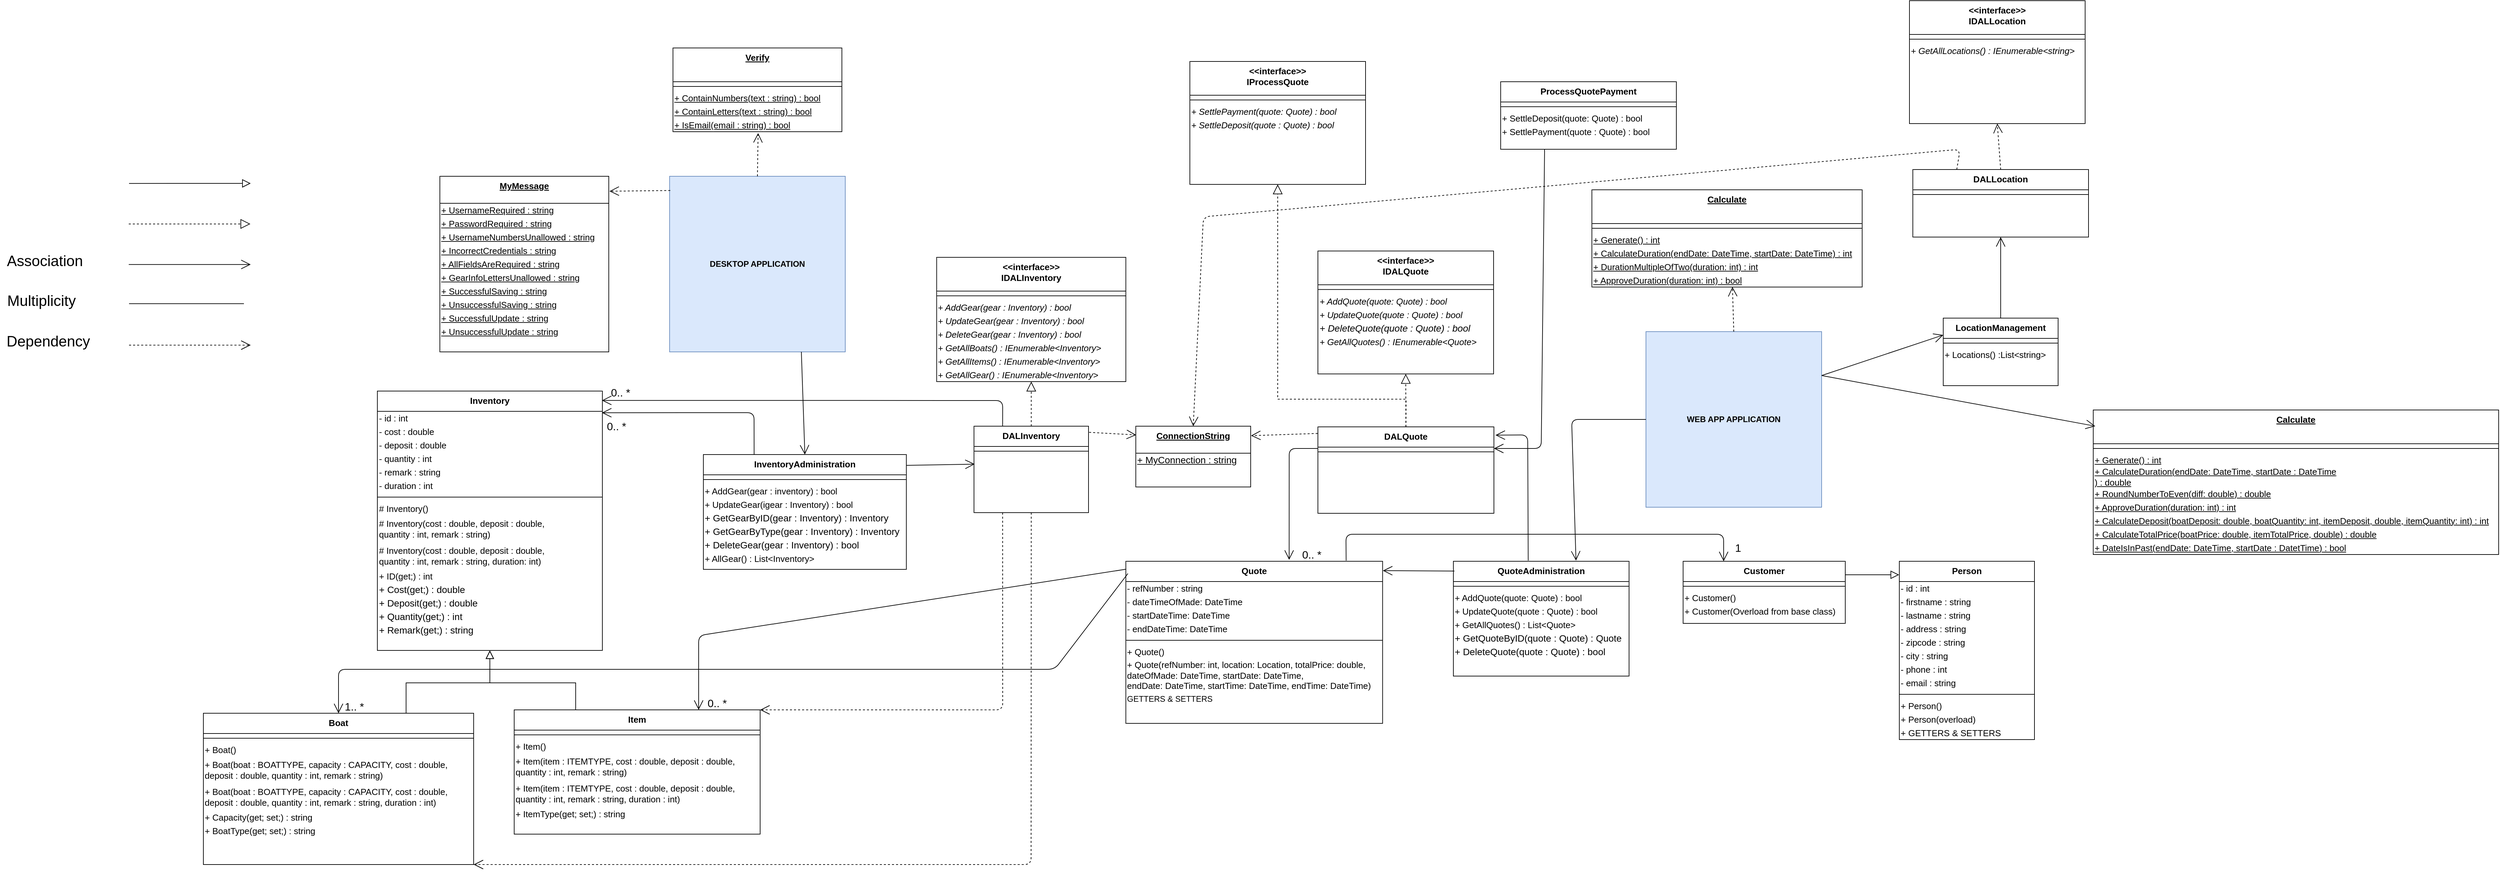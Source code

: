 <mxfile version="16.0.0" type="device"><diagram id="C5RBs43oDa-KdzZeNtuy" name="Page-1"><mxGraphModel dx="4034" dy="2462" grid="1" gridSize="10" guides="1" tooltips="1" connect="1" arrows="1" fold="1" page="1" pageScale="1" pageWidth="827" pageHeight="1169" math="0" shadow="0"><root><mxCell id="WIyWlLk6GJQsqaUBKTNV-0"/><mxCell id="WIyWlLk6GJQsqaUBKTNV-1" parent="WIyWlLk6GJQsqaUBKTNV-0"/><mxCell id="KutxU2q7jOgwtFoPLJHU-38" value="" style="endArrow=block;dashed=1;endFill=0;endSize=12;html=1;rounded=0;fontStyle=1;strokeWidth=1;fontSize=10;" parent="WIyWlLk6GJQsqaUBKTNV-1" edge="1"><mxGeometry width="160" relative="1" as="geometry"><mxPoint x="-1140.45" y="220.57" as="sourcePoint"/><mxPoint x="-960.45" y="220.57" as="targetPoint"/></mxGeometry></mxCell><mxCell id="KutxU2q7jOgwtFoPLJHU-42" value="" style="endArrow=open;endFill=1;endSize=12;html=1;fontStyle=1;fontSize=10;strokeWidth=1;" parent="WIyWlLk6GJQsqaUBKTNV-1" edge="1"><mxGeometry width="160" relative="1" as="geometry"><mxPoint x="-1140.45" y="280.57" as="sourcePoint"/><mxPoint x="-960" y="280.57" as="targetPoint"/></mxGeometry></mxCell><mxCell id="KutxU2q7jOgwtFoPLJHU-44" value="" style="endArrow=block;endSize=10;endFill=0;shadow=0;strokeWidth=1;rounded=0;edgeStyle=elbowEdgeStyle;elbow=vertical;fontStyle=0;fontSize=10;" parent="WIyWlLk6GJQsqaUBKTNV-1" edge="1"><mxGeometry width="160" relative="1" as="geometry"><mxPoint x="-1140" y="160.57" as="sourcePoint"/><mxPoint x="-960" y="160.57" as="targetPoint"/></mxGeometry></mxCell><mxCell id="KutxU2q7jOgwtFoPLJHU-46" value="" style="endArrow=none;html=1;rounded=0;fontStyle=1;strokeWidth=1;fontSize=10;" parent="WIyWlLk6GJQsqaUBKTNV-1" edge="1"><mxGeometry width="50" height="50" relative="1" as="geometry"><mxPoint x="-1140" y="338.57" as="sourcePoint"/><mxPoint x="-970" y="338.57" as="targetPoint"/></mxGeometry></mxCell><mxCell id="KutxU2q7jOgwtFoPLJHU-48" value="" style="endArrow=open;endSize=12;dashed=1;html=1;fontStyle=1;fontSize=13;exitX=0.5;exitY=0;exitDx=0;exitDy=0;" parent="WIyWlLk6GJQsqaUBKTNV-1" edge="1"><mxGeometry width="160" relative="1" as="geometry"><mxPoint x="-1140" y="400" as="sourcePoint"/><mxPoint x="-960" y="400" as="targetPoint"/><Array as="points"/></mxGeometry></mxCell><mxCell id="VA3VbTWwwZoXTn_adIDG-58" value="" style="endArrow=block;endSize=10;endFill=0;shadow=0;strokeWidth=1;rounded=0;edgeStyle=elbowEdgeStyle;elbow=vertical;fontStyle=1;fontSize=10;exitX=0.75;exitY=0;exitDx=0;exitDy=0;entryX=0.5;entryY=1;entryDx=0;entryDy=0;" parent="WIyWlLk6GJQsqaUBKTNV-1" source="VA3VbTWwwZoXTn_adIDG-197" target="VA3VbTWwwZoXTn_adIDG-213" edge="1"><mxGeometry width="160" relative="1" as="geometry"><mxPoint x="-1149.5" y="412" as="sourcePoint"/><mxPoint x="-729.5" y="822" as="targetPoint"/><Array as="points"><mxPoint x="-680" y="900"/><mxPoint x="-630" y="920"/><mxPoint x="-709.5" y="912"/><mxPoint x="-659.5" y="902"/><mxPoint x="-719.5" y="902"/><mxPoint x="-879.5" y="612"/></Array></mxGeometry></mxCell><mxCell id="VA3VbTWwwZoXTn_adIDG-59" value="" style="endArrow=block;endSize=10;endFill=0;shadow=0;strokeWidth=1;rounded=0;edgeStyle=elbowEdgeStyle;elbow=vertical;fontStyle=1;fontSize=10;exitX=0.25;exitY=0;exitDx=0;exitDy=0;entryX=0.5;entryY=1;entryDx=0;entryDy=0;" parent="WIyWlLk6GJQsqaUBKTNV-1" source="VA3VbTWwwZoXTn_adIDG-205" target="VA3VbTWwwZoXTn_adIDG-213" edge="1"><mxGeometry width="160" relative="1" as="geometry"><mxPoint x="-579.5" y="642.09" as="sourcePoint"/><mxPoint x="-533.5" y="832" as="targetPoint"/><Array as="points"><mxPoint x="-570" y="900"/><mxPoint x="-560" y="920"/><mxPoint x="-529.5" y="912"/><mxPoint x="-539.5" y="902"/><mxPoint x="-539.5" y="872"/></Array></mxGeometry></mxCell><mxCell id="VA3VbTWwwZoXTn_adIDG-89" value="" style="endArrow=open;endFill=1;endSize=12;html=1;fontStyle=1;fontSize=10;strokeWidth=1;exitX=1.001;exitY=0.094;exitDx=0;exitDy=0;exitPerimeter=0;entryX=0.004;entryY=0.009;entryDx=0;entryDy=0;entryPerimeter=0;" parent="WIyWlLk6GJQsqaUBKTNV-1" source="VA3VbTWwwZoXTn_adIDG-241" edge="1"><mxGeometry width="160" relative="1" as="geometry"><mxPoint x="50.5" y="517" as="sourcePoint"/><mxPoint x="111.62" y="576.18" as="targetPoint"/><Array as="points"/></mxGeometry></mxCell><mxCell id="VA3VbTWwwZoXTn_adIDG-157" value="Verify" style="swimlane;fontStyle=5;align=center;verticalAlign=top;childLayout=stackLayout;horizontal=1;startSize=50;horizontalStack=0;resizeParent=1;resizeLast=0;collapsible=1;marginBottom=0;rounded=0;shadow=0;strokeWidth=1;fontSize=13;" parent="WIyWlLk6GJQsqaUBKTNV-1" vertex="1"><mxGeometry x="-335" y="-40" width="250" height="124" as="geometry"><mxRectangle x="340" y="380" width="170" height="26" as="alternateBounds"/></mxGeometry></mxCell><mxCell id="Eu1RM0MxuK3w1lcb-Ub3-7" value="" style="line;html=1;strokeWidth=1;align=left;verticalAlign=middle;spacingTop=-1;spacingLeft=3;spacingRight=3;rotatable=0;labelPosition=right;points=[];portConstraint=eastwest;fontStyle=0;fontSize=13;" parent="VA3VbTWwwZoXTn_adIDG-157" vertex="1"><mxGeometry y="50" width="250" height="14" as="geometry"/></mxCell><mxCell id="VA3VbTWwwZoXTn_adIDG-158" value="&lt;span style=&quot;font-size: 13px&quot;&gt;+ ContainNumbers(text : string) : bool&lt;/span&gt;" style="text;html=1;align=left;verticalAlign=middle;resizable=0;points=[];autosize=1;strokeColor=none;fillColor=none;fontStyle=4" parent="VA3VbTWwwZoXTn_adIDG-157" vertex="1"><mxGeometry y="64" width="250" height="20" as="geometry"/></mxCell><mxCell id="VA3VbTWwwZoXTn_adIDG-162" value="&lt;span style=&quot;font-size: 13px&quot;&gt;+ ContainLetters(text : string) : bool&lt;/span&gt;" style="text;html=1;align=left;verticalAlign=middle;resizable=0;points=[];autosize=1;strokeColor=none;fillColor=none;fontStyle=4;fontSize=14;" parent="VA3VbTWwwZoXTn_adIDG-157" vertex="1"><mxGeometry y="84" width="250" height="20" as="geometry"/></mxCell><mxCell id="VA3VbTWwwZoXTn_adIDG-163" value="&lt;span style=&quot;font-size: 13px&quot;&gt;+ IsEmail(email : string) : bool&lt;/span&gt;" style="text;html=1;align=left;verticalAlign=middle;resizable=0;points=[];autosize=1;strokeColor=none;fillColor=none;fontStyle=4;fontSize=14;" parent="VA3VbTWwwZoXTn_adIDG-157" vertex="1"><mxGeometry y="104" width="250" height="20" as="geometry"/></mxCell><mxCell id="VA3VbTWwwZoXTn_adIDG-197" value="Boat" style="swimlane;fontStyle=1;align=center;verticalAlign=top;childLayout=stackLayout;horizontal=1;startSize=30;horizontalStack=0;resizeParent=1;resizeLast=0;collapsible=1;marginBottom=0;rounded=0;shadow=0;strokeWidth=1;fontSize=13;" parent="WIyWlLk6GJQsqaUBKTNV-1" vertex="1"><mxGeometry x="-1030" y="945" width="400" height="224" as="geometry"><mxRectangle x="230" y="140" width="160" height="26" as="alternateBounds"/></mxGeometry></mxCell><mxCell id="VA3VbTWwwZoXTn_adIDG-200" value="" style="line;html=1;strokeWidth=1;align=left;verticalAlign=middle;spacingTop=-1;spacingLeft=3;spacingRight=3;rotatable=0;labelPosition=right;points=[];portConstraint=eastwest;fontStyle=0;fontSize=13;" parent="VA3VbTWwwZoXTn_adIDG-197" vertex="1"><mxGeometry y="30" width="400" height="14" as="geometry"/></mxCell><mxCell id="VA3VbTWwwZoXTn_adIDG-201" value="+ Boat()" style="text;html=1;align=left;verticalAlign=middle;resizable=0;points=[];autosize=1;strokeColor=none;fillColor=none;fontStyle=0;fontSize=13;" parent="VA3VbTWwwZoXTn_adIDG-197" vertex="1"><mxGeometry y="44" width="400" height="20" as="geometry"/></mxCell><mxCell id="VA3VbTWwwZoXTn_adIDG-202" value="+ Boat(boat : BOATTYPE, capacity : CAPACITY, cost : double, &lt;br&gt;deposit : double, quantity : int, remark : string)" style="text;html=1;align=left;verticalAlign=middle;resizable=0;points=[];autosize=1;strokeColor=none;fillColor=none;fontStyle=0;fontSize=13;" parent="VA3VbTWwwZoXTn_adIDG-197" vertex="1"><mxGeometry y="64" width="400" height="40" as="geometry"/></mxCell><mxCell id="a-ykIYmuR_ckNAVxKm-8-50" value="+ Boat(boat : BOATTYPE, capacity : CAPACITY, cost : double, &lt;br&gt;deposit : double, quantity : int, remark : string, duration : int)" style="text;html=1;align=left;verticalAlign=middle;resizable=0;points=[];autosize=1;strokeColor=none;fillColor=none;fontStyle=0;fontSize=13;" parent="VA3VbTWwwZoXTn_adIDG-197" vertex="1"><mxGeometry y="104" width="400" height="40" as="geometry"/></mxCell><mxCell id="VA3VbTWwwZoXTn_adIDG-203" value="+ Capacity(get; set;) : string&amp;nbsp;" style="text;html=1;align=left;verticalAlign=middle;resizable=0;points=[];autosize=1;strokeColor=none;fillColor=none;fontStyle=0;fontSize=13;" parent="VA3VbTWwwZoXTn_adIDG-197" vertex="1"><mxGeometry y="144" width="400" height="20" as="geometry"/></mxCell><mxCell id="VA3VbTWwwZoXTn_adIDG-204" value="+ BoatType(get; set;) : string&amp;nbsp;" style="text;html=1;align=left;verticalAlign=middle;resizable=0;points=[];autosize=1;strokeColor=none;fillColor=none;fontStyle=0;fontSize=13;" parent="VA3VbTWwwZoXTn_adIDG-197" vertex="1"><mxGeometry y="164" width="400" height="20" as="geometry"/></mxCell><mxCell id="VA3VbTWwwZoXTn_adIDG-205" value="Item" style="swimlane;fontStyle=1;align=center;verticalAlign=top;childLayout=stackLayout;horizontal=1;startSize=30;horizontalStack=0;resizeParent=1;resizeLast=0;collapsible=1;marginBottom=0;rounded=0;shadow=0;strokeWidth=1;fontSize=13;" parent="WIyWlLk6GJQsqaUBKTNV-1" vertex="1"><mxGeometry x="-570" y="940" width="364" height="184" as="geometry"><mxRectangle x="230" y="140" width="160" height="26" as="alternateBounds"/></mxGeometry></mxCell><mxCell id="VA3VbTWwwZoXTn_adIDG-208" value="" style="line;html=1;strokeWidth=1;align=left;verticalAlign=middle;spacingTop=-1;spacingLeft=3;spacingRight=3;rotatable=0;labelPosition=right;points=[];portConstraint=eastwest;fontStyle=0;fontSize=13;" parent="VA3VbTWwwZoXTn_adIDG-205" vertex="1"><mxGeometry y="30" width="364" height="14" as="geometry"/></mxCell><mxCell id="VA3VbTWwwZoXTn_adIDG-209" value="+ Item()" style="text;html=1;align=left;verticalAlign=middle;resizable=0;points=[];autosize=1;strokeColor=none;fillColor=none;fontStyle=0;fontSize=13;" parent="VA3VbTWwwZoXTn_adIDG-205" vertex="1"><mxGeometry y="44" width="364" height="20" as="geometry"/></mxCell><mxCell id="VA3VbTWwwZoXTn_adIDG-210" value="+ Item(item : ITEMTYPE, cost : double, deposit : double,&lt;br&gt;quantity : int, remark : string)" style="text;html=1;align=left;verticalAlign=middle;resizable=0;points=[];autosize=1;strokeColor=none;fillColor=none;fontStyle=0;fontSize=13;" parent="VA3VbTWwwZoXTn_adIDG-205" vertex="1"><mxGeometry y="64" width="364" height="40" as="geometry"/></mxCell><mxCell id="a-ykIYmuR_ckNAVxKm-8-51" value="+ Item(item : ITEMTYPE, cost : double, deposit : double,&lt;br&gt;quantity : int, remark : string, duration : int)" style="text;html=1;align=left;verticalAlign=middle;resizable=0;points=[];autosize=1;strokeColor=none;fillColor=none;fontStyle=0;fontSize=13;" parent="VA3VbTWwwZoXTn_adIDG-205" vertex="1"><mxGeometry y="104" width="364" height="40" as="geometry"/></mxCell><mxCell id="VA3VbTWwwZoXTn_adIDG-212" value="+ ItemType(get; set;) : string&amp;nbsp;" style="text;html=1;align=left;verticalAlign=middle;resizable=0;points=[];autosize=1;strokeColor=none;fillColor=none;fontStyle=0;fontSize=13;" parent="VA3VbTWwwZoXTn_adIDG-205" vertex="1"><mxGeometry y="144" width="364" height="20" as="geometry"/></mxCell><mxCell id="VA3VbTWwwZoXTn_adIDG-213" value="Inventory" style="swimlane;fontStyle=1;align=center;verticalAlign=top;childLayout=stackLayout;horizontal=1;startSize=30;horizontalStack=0;resizeParent=1;resizeLast=0;collapsible=1;marginBottom=0;rounded=0;shadow=0;strokeWidth=1;fontSize=13;" parent="WIyWlLk6GJQsqaUBKTNV-1" vertex="1"><mxGeometry x="-772.5" y="468" width="333" height="384" as="geometry"><mxRectangle x="230" y="140" width="160" height="26" as="alternateBounds"/></mxGeometry></mxCell><mxCell id="VA3VbTWwwZoXTn_adIDG-214" value="- id : int" style="text;html=1;align=left;verticalAlign=middle;resizable=0;points=[];autosize=1;strokeColor=none;fillColor=none;fontStyle=0;fontSize=13;" parent="VA3VbTWwwZoXTn_adIDG-213" vertex="1"><mxGeometry y="30" width="333" height="20" as="geometry"/></mxCell><mxCell id="VA3VbTWwwZoXTn_adIDG-219" value="- cost : double" style="text;html=1;align=left;verticalAlign=middle;resizable=0;points=[];autosize=1;strokeColor=none;fillColor=none;fontStyle=0;fontSize=13;" parent="VA3VbTWwwZoXTn_adIDG-213" vertex="1"><mxGeometry y="50" width="333" height="20" as="geometry"/></mxCell><mxCell id="VA3VbTWwwZoXTn_adIDG-221" value="- deposit : double" style="text;html=1;align=left;verticalAlign=middle;resizable=0;points=[];autosize=1;strokeColor=none;fillColor=none;fontStyle=0;fontSize=13;" parent="VA3VbTWwwZoXTn_adIDG-213" vertex="1"><mxGeometry y="70" width="333" height="20" as="geometry"/></mxCell><mxCell id="VA3VbTWwwZoXTn_adIDG-222" value="- quantity : int" style="text;html=1;align=left;verticalAlign=middle;resizable=0;points=[];autosize=1;strokeColor=none;fillColor=none;fontStyle=0;fontSize=13;" parent="VA3VbTWwwZoXTn_adIDG-213" vertex="1"><mxGeometry y="90" width="333" height="20" as="geometry"/></mxCell><mxCell id="VA3VbTWwwZoXTn_adIDG-220" value="- remark : string" style="text;html=1;align=left;verticalAlign=middle;resizable=0;points=[];autosize=1;strokeColor=none;fillColor=none;fontStyle=0;fontSize=13;" parent="VA3VbTWwwZoXTn_adIDG-213" vertex="1"><mxGeometry y="110" width="333" height="20" as="geometry"/></mxCell><mxCell id="RdACKdYeZhFFjlZqYy65-19" value="&lt;span style=&quot;font-size: 13px;&quot;&gt;- duration : int&lt;/span&gt;" style="text;html=1;align=left;verticalAlign=middle;resizable=0;points=[];autosize=1;strokeColor=none;fillColor=none;" parent="VA3VbTWwwZoXTn_adIDG-213" vertex="1"><mxGeometry y="130" width="333" height="20" as="geometry"/></mxCell><mxCell id="VA3VbTWwwZoXTn_adIDG-215" value="" style="line;html=1;strokeWidth=1;align=left;verticalAlign=middle;spacingTop=-1;spacingLeft=3;spacingRight=3;rotatable=0;labelPosition=right;points=[];portConstraint=eastwest;fontStyle=0;fontSize=13;" parent="VA3VbTWwwZoXTn_adIDG-213" vertex="1"><mxGeometry y="150" width="333" height="14" as="geometry"/></mxCell><mxCell id="VA3VbTWwwZoXTn_adIDG-216" value="# Inventory()" style="text;html=1;align=left;verticalAlign=middle;resizable=0;points=[];autosize=1;strokeColor=none;fillColor=none;fontStyle=0;fontSize=13;" parent="VA3VbTWwwZoXTn_adIDG-213" vertex="1"><mxGeometry y="164" width="333" height="20" as="geometry"/></mxCell><mxCell id="VA3VbTWwwZoXTn_adIDG-217" value="# Inventory(cost : double, deposit : double,&lt;br&gt;quantity : int, remark : string)" style="text;html=1;align=left;verticalAlign=middle;resizable=0;points=[];autosize=1;strokeColor=none;fillColor=none;fontStyle=0;fontSize=13;" parent="VA3VbTWwwZoXTn_adIDG-213" vertex="1"><mxGeometry y="184" width="333" height="40" as="geometry"/></mxCell><mxCell id="a-ykIYmuR_ckNAVxKm-8-48" value="# Inventory(cost : double, deposit : double,&lt;br&gt;quantity : int, remark : string, duration: int)" style="text;html=1;align=left;verticalAlign=middle;resizable=0;points=[];autosize=1;strokeColor=none;fillColor=none;fontStyle=0;fontSize=13;" parent="VA3VbTWwwZoXTn_adIDG-213" vertex="1"><mxGeometry y="224" width="333" height="40" as="geometry"/></mxCell><mxCell id="VA3VbTWwwZoXTn_adIDG-218" value="+ ID(get;) : int" style="text;html=1;align=left;verticalAlign=middle;resizable=0;points=[];autosize=1;strokeColor=none;fillColor=none;fontStyle=0;fontSize=13;" parent="VA3VbTWwwZoXTn_adIDG-213" vertex="1"><mxGeometry y="264" width="333" height="20" as="geometry"/></mxCell><mxCell id="VA3VbTWwwZoXTn_adIDG-223" value="+ Cost(get;) : double" style="text;html=1;align=left;verticalAlign=middle;resizable=0;points=[];autosize=1;strokeColor=none;fillColor=none;fontStyle=0;fontSize=14;" parent="VA3VbTWwwZoXTn_adIDG-213" vertex="1"><mxGeometry y="284" width="333" height="20" as="geometry"/></mxCell><mxCell id="VA3VbTWwwZoXTn_adIDG-224" value="+ Deposit(get;) : double" style="text;html=1;align=left;verticalAlign=middle;resizable=0;points=[];autosize=1;strokeColor=none;fillColor=none;fontStyle=0;fontSize=14;" parent="VA3VbTWwwZoXTn_adIDG-213" vertex="1"><mxGeometry y="304" width="333" height="20" as="geometry"/></mxCell><mxCell id="VA3VbTWwwZoXTn_adIDG-225" value="+ Quantity(get;) : int" style="text;html=1;align=left;verticalAlign=middle;resizable=0;points=[];autosize=1;strokeColor=none;fillColor=none;fontStyle=0;fontSize=14;" parent="VA3VbTWwwZoXTn_adIDG-213" vertex="1"><mxGeometry y="324" width="333" height="20" as="geometry"/></mxCell><mxCell id="VA3VbTWwwZoXTn_adIDG-226" value="+ Remark(get;) : string" style="text;html=1;align=left;verticalAlign=middle;resizable=0;points=[];autosize=1;strokeColor=none;fillColor=none;fontStyle=0;fontSize=14;" parent="VA3VbTWwwZoXTn_adIDG-213" vertex="1"><mxGeometry y="344" width="333" height="20" as="geometry"/></mxCell><mxCell id="VA3VbTWwwZoXTn_adIDG-241" value="InventoryAdministration" style="swimlane;fontStyle=1;align=center;verticalAlign=top;childLayout=stackLayout;horizontal=1;startSize=30;horizontalStack=0;resizeParent=1;resizeLast=0;collapsible=1;marginBottom=0;rounded=0;shadow=0;strokeWidth=1;fontSize=13;" parent="WIyWlLk6GJQsqaUBKTNV-1" vertex="1"><mxGeometry x="-290" y="562" width="300.4" height="170" as="geometry"><mxRectangle x="230" y="140" width="160" height="26" as="alternateBounds"/></mxGeometry></mxCell><mxCell id="VA3VbTWwwZoXTn_adIDG-247" value="" style="line;html=1;strokeWidth=1;align=left;verticalAlign=middle;spacingTop=-1;spacingLeft=3;spacingRight=3;rotatable=0;labelPosition=right;points=[];portConstraint=eastwest;fontStyle=0;fontSize=13;" parent="VA3VbTWwwZoXTn_adIDG-241" vertex="1"><mxGeometry y="30" width="300.4" height="14" as="geometry"/></mxCell><mxCell id="VA3VbTWwwZoXTn_adIDG-248" value="+ AddGear(gear : inventory) : bool" style="text;html=1;align=left;verticalAlign=middle;resizable=0;points=[];autosize=1;strokeColor=none;fillColor=none;fontStyle=0;fontSize=13;" parent="VA3VbTWwwZoXTn_adIDG-241" vertex="1"><mxGeometry y="44" width="300.4" height="20" as="geometry"/></mxCell><mxCell id="VA3VbTWwwZoXTn_adIDG-250" value="+ UpdateGear(igear : Inventory) : bool" style="text;html=1;align=left;verticalAlign=middle;resizable=0;points=[];autosize=1;strokeColor=none;fillColor=none;fontStyle=0;fontSize=13;" parent="VA3VbTWwwZoXTn_adIDG-241" vertex="1"><mxGeometry y="64" width="300.4" height="20" as="geometry"/></mxCell><mxCell id="VA3VbTWwwZoXTn_adIDG-251" value="+ GetGearByID(gear : Inventory) : Inventory" style="text;html=1;align=left;verticalAlign=middle;resizable=0;points=[];autosize=1;fontStyle=0;fontSize=14;" parent="VA3VbTWwwZoXTn_adIDG-241" vertex="1"><mxGeometry y="84" width="300.4" height="20" as="geometry"/></mxCell><mxCell id="6UmzPUXxIzkhrhIiV3Q2-17" value="+ GetGearByType(gear : Inventory) : Inventory" style="text;html=1;align=left;verticalAlign=middle;resizable=0;points=[];autosize=1;fontStyle=0;fontSize=14;" parent="VA3VbTWwwZoXTn_adIDG-241" vertex="1"><mxGeometry y="104" width="300.4" height="20" as="geometry"/></mxCell><mxCell id="VA3VbTWwwZoXTn_adIDG-253" value="+ DeleteGear(gear : Inventory) : bool" style="text;html=1;align=left;verticalAlign=middle;resizable=0;points=[];autosize=1;strokeColor=none;fillColor=none;fontStyle=0;fontSize=14;" parent="VA3VbTWwwZoXTn_adIDG-241" vertex="1"><mxGeometry y="124" width="300.4" height="20" as="geometry"/></mxCell><mxCell id="VA3VbTWwwZoXTn_adIDG-254" value="&lt;span style=&quot;font-size: 13px&quot;&gt;+ AllGear() : List&amp;lt;Inventory&amp;gt;&lt;/span&gt;" style="text;html=1;align=left;verticalAlign=middle;resizable=0;points=[];autosize=1;strokeColor=none;fillColor=none;fontStyle=0;fontSize=14;" parent="VA3VbTWwwZoXTn_adIDG-241" vertex="1"><mxGeometry y="144" width="300.4" height="20" as="geometry"/></mxCell><mxCell id="VA3VbTWwwZoXTn_adIDG-261" value="DALInventory" style="swimlane;fontStyle=1;align=center;verticalAlign=top;childLayout=stackLayout;horizontal=1;startSize=30;horizontalStack=0;resizeParent=1;resizeLast=0;collapsible=1;marginBottom=0;rounded=0;shadow=0;strokeWidth=1;fontSize=13;" parent="WIyWlLk6GJQsqaUBKTNV-1" vertex="1"><mxGeometry x="110.5" y="520" width="169.5" height="128" as="geometry"><mxRectangle x="230" y="140" width="160" height="26" as="alternateBounds"/></mxGeometry></mxCell><mxCell id="VA3VbTWwwZoXTn_adIDG-262" value="" style="line;html=1;strokeWidth=1;align=left;verticalAlign=middle;spacingTop=-1;spacingLeft=3;spacingRight=3;rotatable=0;labelPosition=right;points=[];portConstraint=eastwest;fontStyle=0;fontSize=13;" parent="VA3VbTWwwZoXTn_adIDG-261" vertex="1"><mxGeometry y="30" width="169.5" height="14" as="geometry"/></mxCell><mxCell id="VA3VbTWwwZoXTn_adIDG-272" value="&lt;&lt;interface&gt;&gt;&#10;IDALInventory" style="swimlane;fontStyle=1;align=center;verticalAlign=top;childLayout=stackLayout;horizontal=1;startSize=50;horizontalStack=0;resizeParent=1;resizeLast=0;collapsible=1;marginBottom=0;rounded=0;shadow=0;strokeWidth=1;fontSize=13;swimlaneLine=1;" parent="WIyWlLk6GJQsqaUBKTNV-1" vertex="1"><mxGeometry x="55.25" y="270" width="280" height="184" as="geometry"><mxRectangle x="340" y="380" width="170" height="26" as="alternateBounds"/></mxGeometry></mxCell><mxCell id="Eu1RM0MxuK3w1lcb-Ub3-4" value="" style="line;html=1;strokeWidth=1;align=left;verticalAlign=middle;spacingTop=-1;spacingLeft=3;spacingRight=3;rotatable=0;labelPosition=right;points=[];portConstraint=eastwest;fontStyle=0;fontSize=13;" parent="VA3VbTWwwZoXTn_adIDG-272" vertex="1"><mxGeometry y="50" width="280" height="14" as="geometry"/></mxCell><mxCell id="VA3VbTWwwZoXTn_adIDG-273" value="&lt;span style=&quot;font-size: 13px&quot;&gt;+ AddGear(gear : Inventory) : bool&lt;/span&gt;" style="text;html=1;align=left;verticalAlign=middle;resizable=0;points=[];autosize=1;strokeColor=none;fillColor=none;fontStyle=2" parent="VA3VbTWwwZoXTn_adIDG-272" vertex="1"><mxGeometry y="64" width="280" height="20" as="geometry"/></mxCell><mxCell id="VA3VbTWwwZoXTn_adIDG-274" value="+ UpdateGear(gear : Inventory) : bool" style="text;html=1;align=left;verticalAlign=middle;resizable=0;points=[];autosize=1;strokeColor=none;fillColor=none;fontStyle=2;fontSize=13;" parent="VA3VbTWwwZoXTn_adIDG-272" vertex="1"><mxGeometry y="84" width="280" height="20" as="geometry"/></mxCell><mxCell id="VA3VbTWwwZoXTn_adIDG-275" value="+ DeleteGear(gear : Inventory) : bool" style="text;html=1;align=left;verticalAlign=middle;resizable=0;points=[];autosize=1;strokeColor=none;fillColor=none;fontStyle=2;fontSize=13;" parent="VA3VbTWwwZoXTn_adIDG-272" vertex="1"><mxGeometry y="104" width="280" height="20" as="geometry"/></mxCell><mxCell id="RdACKdYeZhFFjlZqYy65-20" value="&lt;span style=&quot;font-size: 13px&quot;&gt;+ GetAllBoats() : IEnumerable&amp;lt;Inventory&amp;gt;&lt;/span&gt;" style="text;html=1;align=left;verticalAlign=middle;resizable=0;points=[];autosize=1;strokeColor=none;fillColor=none;fontStyle=2" parent="VA3VbTWwwZoXTn_adIDG-272" vertex="1"><mxGeometry y="124" width="280" height="20" as="geometry"/></mxCell><mxCell id="RdACKdYeZhFFjlZqYy65-21" value="+ GetAllItems() : IEnumerable&amp;lt;Inventory&amp;gt;" style="text;html=1;align=left;verticalAlign=middle;resizable=0;points=[];autosize=1;strokeColor=none;fillColor=none;fontStyle=2;fontSize=13;" parent="VA3VbTWwwZoXTn_adIDG-272" vertex="1"><mxGeometry y="144" width="280" height="20" as="geometry"/></mxCell><mxCell id="RdACKdYeZhFFjlZqYy65-22" value="+ GetAllGear() : IEnumerable&amp;lt;Inventory&amp;gt;" style="text;html=1;align=left;verticalAlign=middle;resizable=0;points=[];autosize=1;strokeColor=none;fillColor=none;fontStyle=2;fontSize=13;" parent="VA3VbTWwwZoXTn_adIDG-272" vertex="1"><mxGeometry y="164" width="280" height="20" as="geometry"/></mxCell><mxCell id="VA3VbTWwwZoXTn_adIDG-286" value="ConnectionString" style="swimlane;fontStyle=5;align=center;verticalAlign=top;childLayout=stackLayout;horizontal=1;startSize=40;horizontalStack=0;resizeParent=1;resizeLast=0;collapsible=1;marginBottom=0;rounded=0;shadow=0;strokeWidth=1;fontSize=13;" parent="WIyWlLk6GJQsqaUBKTNV-1" vertex="1"><mxGeometry x="350" y="520" width="170" height="90" as="geometry"><mxRectangle x="340" y="380" width="170" height="26" as="alternateBounds"/></mxGeometry></mxCell><mxCell id="VA3VbTWwwZoXTn_adIDG-287" value="+ MyConnection : string" style="text;html=1;align=left;verticalAlign=middle;resizable=0;points=[];autosize=1;strokeColor=none;fillColor=none;fontSize=14;fontStyle=4" parent="VA3VbTWwwZoXTn_adIDG-286" vertex="1"><mxGeometry y="40" width="170" height="20" as="geometry"/></mxCell><mxCell id="rtO6tm2i3xIPivoFyv5Y-6" value="0.. *" style="text;html=1;align=center;verticalAlign=middle;resizable=0;points=[];autosize=1;strokeColor=none;fillColor=none;fontSize=16;fontStyle=0" parent="WIyWlLk6GJQsqaUBKTNV-1" vertex="1"><mxGeometry x="-433" y="460" width="40" height="20" as="geometry"/></mxCell><mxCell id="rtO6tm2i3xIPivoFyv5Y-8" value="0.. *" style="text;html=1;align=center;verticalAlign=middle;resizable=0;points=[];autosize=1;strokeColor=none;fillColor=none;fontSize=16;fontStyle=0" parent="WIyWlLk6GJQsqaUBKTNV-1" vertex="1"><mxGeometry x="-290" y="920" width="40" height="20" as="geometry"/></mxCell><mxCell id="rtO6tm2i3xIPivoFyv5Y-14" value="0.. *" style="text;html=1;align=center;verticalAlign=middle;resizable=0;points=[];autosize=1;strokeColor=none;fillColor=none;fontSize=16;fontStyle=0" parent="WIyWlLk6GJQsqaUBKTNV-1" vertex="1"><mxGeometry x="-439.5" y="510" width="40" height="20" as="geometry"/></mxCell><mxCell id="5uxjMrxNtNHWqjeNmpQ8-14" value="DALQuote" style="swimlane;fontStyle=1;align=center;verticalAlign=top;childLayout=stackLayout;horizontal=1;startSize=30;horizontalStack=0;resizeParent=1;resizeLast=0;collapsible=1;marginBottom=0;rounded=0;shadow=0;strokeWidth=1;fontSize=13;" parent="WIyWlLk6GJQsqaUBKTNV-1" vertex="1"><mxGeometry x="619.5" y="521" width="260.5" height="128" as="geometry"><mxRectangle x="230" y="140" width="160" height="26" as="alternateBounds"/></mxGeometry></mxCell><mxCell id="5uxjMrxNtNHWqjeNmpQ8-15" value="" style="line;html=1;strokeWidth=1;align=left;verticalAlign=middle;spacingTop=-1;spacingLeft=3;spacingRight=3;rotatable=0;labelPosition=right;points=[];portConstraint=eastwest;fontStyle=0;fontSize=13;" parent="5uxjMrxNtNHWqjeNmpQ8-14" vertex="1"><mxGeometry y="30" width="260.5" height="14" as="geometry"/></mxCell><mxCell id="5uxjMrxNtNHWqjeNmpQ8-22" value="" style="endArrow=block;dashed=1;endFill=0;endSize=12;html=1;rounded=0;fontStyle=1;strokeWidth=1;fontSize=10;exitX=0.5;exitY=0;exitDx=0;exitDy=0;entryX=0.5;entryY=1;entryDx=0;entryDy=0;" parent="WIyWlLk6GJQsqaUBKTNV-1" source="5uxjMrxNtNHWqjeNmpQ8-14" target="RdACKdYeZhFFjlZqYy65-12" edge="1"><mxGeometry width="160" relative="1" as="geometry"><mxPoint x="333" y="-120" as="sourcePoint"/><mxPoint x="779.5" y="448" as="targetPoint"/><Array as="points"/></mxGeometry></mxCell><mxCell id="RdACKdYeZhFFjlZqYy65-12" value="&lt;&lt;interface&gt;&gt;&#10;IDALQuote" style="swimlane;fontStyle=1;align=center;verticalAlign=top;childLayout=stackLayout;horizontal=1;startSize=50;horizontalStack=0;resizeParent=1;resizeLast=0;collapsible=1;marginBottom=0;rounded=0;shadow=0;strokeWidth=1;fontSize=13;" parent="WIyWlLk6GJQsqaUBKTNV-1" vertex="1"><mxGeometry x="619.5" y="260.57" width="260" height="182" as="geometry"><mxRectangle x="340" y="380" width="170" height="26" as="alternateBounds"/></mxGeometry></mxCell><mxCell id="RdACKdYeZhFFjlZqYy65-13" value="" style="line;html=1;strokeWidth=1;align=left;verticalAlign=middle;spacingTop=-1;spacingLeft=3;spacingRight=3;rotatable=0;labelPosition=right;points=[];portConstraint=eastwest;fontStyle=0;fontSize=13;" parent="RdACKdYeZhFFjlZqYy65-12" vertex="1"><mxGeometry y="50" width="260" height="14" as="geometry"/></mxCell><mxCell id="HV_JhJAsqw28v-EtYavT-0" value="&lt;span style=&quot;font-size: 13px&quot;&gt;+ AddQuote(quote: Quote) : bool&lt;/span&gt;" style="text;html=1;align=left;verticalAlign=middle;resizable=0;points=[];autosize=1;strokeColor=none;fillColor=none;fontStyle=2" parent="RdACKdYeZhFFjlZqYy65-12" vertex="1"><mxGeometry y="64" width="260" height="20" as="geometry"/></mxCell><mxCell id="a-ykIYmuR_ckNAVxKm-8-35" value="+ UpdateQuote(quote : Quote) : bool" style="text;html=1;align=left;verticalAlign=middle;resizable=0;points=[];autosize=1;fontStyle=2;fontSize=13;" parent="RdACKdYeZhFFjlZqYy65-12" vertex="1"><mxGeometry y="84" width="260" height="20" as="geometry"/></mxCell><mxCell id="a-ykIYmuR_ckNAVxKm-8-34" value="+ DeleteQuote(quote : Quote) : bool" style="text;html=1;align=left;verticalAlign=middle;resizable=0;points=[];autosize=1;fontStyle=2;fontSize=14;" parent="RdACKdYeZhFFjlZqYy65-12" vertex="1"><mxGeometry y="104" width="260" height="20" as="geometry"/></mxCell><mxCell id="a-ykIYmuR_ckNAVxKm-8-33" value="&lt;span style=&quot;font-size: 13px&quot;&gt;+ GetAllQuotes() : IEnumerable&amp;lt;Quote&amp;gt;&lt;/span&gt;" style="text;html=1;align=left;verticalAlign=middle;resizable=0;points=[];autosize=1;fontStyle=2;fontSize=14;" parent="RdACKdYeZhFFjlZqYy65-12" vertex="1"><mxGeometry y="124" width="260" height="20" as="geometry"/></mxCell><mxCell id="RdACKdYeZhFFjlZqYy65-23" value="" style="endArrow=block;dashed=1;endFill=0;endSize=12;html=1;rounded=0;fontStyle=1;strokeWidth=1;fontSize=10;exitX=0.5;exitY=0;exitDx=0;exitDy=0;" parent="WIyWlLk6GJQsqaUBKTNV-1" source="VA3VbTWwwZoXTn_adIDG-261" target="RdACKdYeZhFFjlZqYy65-22" edge="1"><mxGeometry width="160" relative="1" as="geometry"><mxPoint x="247.5" y="487" as="sourcePoint"/><mxPoint x="280.5" y="462" as="targetPoint"/><Array as="points"/></mxGeometry></mxCell><mxCell id="HV_JhJAsqw28v-EtYavT-3" value="QuoteAdministration" style="swimlane;fontStyle=1;align=center;verticalAlign=top;childLayout=stackLayout;horizontal=1;startSize=30;horizontalStack=0;resizeParent=1;resizeLast=0;collapsible=1;marginBottom=0;rounded=0;shadow=0;strokeWidth=1;fontSize=13;" parent="WIyWlLk6GJQsqaUBKTNV-1" vertex="1"><mxGeometry x="820" y="720" width="260" height="170" as="geometry"><mxRectangle x="230" y="140" width="160" height="26" as="alternateBounds"/></mxGeometry></mxCell><mxCell id="HV_JhJAsqw28v-EtYavT-4" value="" style="line;html=1;strokeWidth=1;align=left;verticalAlign=middle;spacingTop=-1;spacingLeft=3;spacingRight=3;rotatable=0;labelPosition=right;points=[];portConstraint=eastwest;fontStyle=0;fontSize=13;" parent="HV_JhJAsqw28v-EtYavT-3" vertex="1"><mxGeometry y="30" width="260" height="14" as="geometry"/></mxCell><mxCell id="HV_JhJAsqw28v-EtYavT-12" value="&lt;span style=&quot;font-size: 13px&quot;&gt;+ AddQuote(quote: Quote) : bool&lt;/span&gt;" style="text;html=1;align=left;verticalAlign=middle;resizable=0;points=[];autosize=1;strokeColor=none;fillColor=none;fontStyle=0" parent="HV_JhJAsqw28v-EtYavT-3" vertex="1"><mxGeometry y="44" width="260" height="20" as="geometry"/></mxCell><mxCell id="a-ykIYmuR_ckNAVxKm-8-26" value="+ UpdateQuote(quote : Quote) : bool" style="text;html=1;align=left;verticalAlign=middle;resizable=0;points=[];autosize=1;fontStyle=0;fontSize=13;" parent="HV_JhJAsqw28v-EtYavT-3" vertex="1"><mxGeometry y="64" width="260" height="20" as="geometry"/></mxCell><mxCell id="a-ykIYmuR_ckNAVxKm-8-29" value="&lt;span style=&quot;font-size: 13px&quot;&gt;+ GetAllQuotes() : List&amp;lt;Quote&amp;gt;&lt;/span&gt;" style="text;html=1;align=left;verticalAlign=middle;resizable=0;points=[];autosize=1;fontStyle=0;fontSize=14;" parent="HV_JhJAsqw28v-EtYavT-3" vertex="1"><mxGeometry y="84" width="260" height="20" as="geometry"/></mxCell><mxCell id="a-ykIYmuR_ckNAVxKm-8-27" value="+ GetQuoteByID(quote : Quote) : Quote" style="text;html=1;align=left;verticalAlign=middle;resizable=0;points=[];autosize=1;fontStyle=0;fontSize=14;" parent="HV_JhJAsqw28v-EtYavT-3" vertex="1"><mxGeometry y="104" width="260" height="20" as="geometry"/></mxCell><mxCell id="6UmzPUXxIzkhrhIiV3Q2-2" value="+ DeleteQuote(quote : Quote) : bool" style="text;html=1;align=left;verticalAlign=middle;resizable=0;points=[];autosize=1;fontStyle=0;fontSize=14;" parent="HV_JhJAsqw28v-EtYavT-3" vertex="1"><mxGeometry y="124" width="260" height="20" as="geometry"/></mxCell><mxCell id="HV_JhJAsqw28v-EtYavT-13" value="Customer" style="swimlane;fontStyle=1;align=center;verticalAlign=top;childLayout=stackLayout;horizontal=1;startSize=30;horizontalStack=0;resizeParent=1;resizeLast=0;collapsible=1;marginBottom=0;rounded=0;shadow=0;strokeWidth=1;fontSize=13;" parent="WIyWlLk6GJQsqaUBKTNV-1" vertex="1"><mxGeometry x="1160" y="720" width="240" height="92" as="geometry"><mxRectangle x="230" y="140" width="160" height="26" as="alternateBounds"/></mxGeometry></mxCell><mxCell id="HV_JhJAsqw28v-EtYavT-16" value="" style="line;html=1;strokeWidth=1;align=left;verticalAlign=middle;spacingTop=-1;spacingLeft=3;spacingRight=3;rotatable=0;labelPosition=right;points=[];portConstraint=eastwest;fontStyle=0;fontSize=13;" parent="HV_JhJAsqw28v-EtYavT-13" vertex="1"><mxGeometry y="30" width="240" height="14" as="geometry"/></mxCell><mxCell id="a-ykIYmuR_ckNAVxKm-8-20" value="+ Customer()" style="text;html=1;align=left;verticalAlign=middle;resizable=0;points=[];autosize=1;strokeColor=none;fillColor=none;fontStyle=0;fontSize=13;" parent="HV_JhJAsqw28v-EtYavT-13" vertex="1"><mxGeometry y="44" width="240" height="20" as="geometry"/></mxCell><mxCell id="a-ykIYmuR_ckNAVxKm-8-21" value="+ Customer(Overload from base class)" style="text;html=1;align=left;verticalAlign=middle;resizable=0;points=[];autosize=1;fontStyle=0;fontSize=13;" parent="HV_JhJAsqw28v-EtYavT-13" vertex="1"><mxGeometry y="64" width="240" height="20" as="geometry"/></mxCell><mxCell id="HV_JhJAsqw28v-EtYavT-21" value="Person" style="swimlane;fontStyle=1;align=center;verticalAlign=top;childLayout=stackLayout;horizontal=1;startSize=30;horizontalStack=0;resizeParent=1;resizeLast=0;collapsible=1;marginBottom=0;rounded=0;shadow=0;strokeWidth=1;fontSize=13;" parent="WIyWlLk6GJQsqaUBKTNV-1" vertex="1"><mxGeometry x="1480" y="720" width="200" height="264" as="geometry"><mxRectangle x="230" y="140" width="160" height="26" as="alternateBounds"/></mxGeometry></mxCell><mxCell id="HV_JhJAsqw28v-EtYavT-58" value="- id : int" style="text;html=1;align=left;verticalAlign=middle;resizable=0;points=[];autosize=1;strokeColor=none;fillColor=none;fontStyle=0;fontSize=13;" parent="HV_JhJAsqw28v-EtYavT-21" vertex="1"><mxGeometry y="30" width="200" height="20" as="geometry"/></mxCell><mxCell id="HV_JhJAsqw28v-EtYavT-59" value="- firstname : string" style="text;html=1;align=left;verticalAlign=middle;resizable=0;points=[];autosize=1;strokeColor=none;fillColor=none;fontStyle=0;fontSize=13;" parent="HV_JhJAsqw28v-EtYavT-21" vertex="1"><mxGeometry y="50" width="200" height="20" as="geometry"/></mxCell><mxCell id="HV_JhJAsqw28v-EtYavT-60" value="- lastname : string" style="text;html=1;align=left;verticalAlign=middle;resizable=0;points=[];autosize=1;strokeColor=none;fillColor=none;fontStyle=0;fontSize=13;" parent="HV_JhJAsqw28v-EtYavT-21" vertex="1"><mxGeometry y="70" width="200" height="20" as="geometry"/></mxCell><mxCell id="HV_JhJAsqw28v-EtYavT-61" value="- address : string" style="text;html=1;align=left;verticalAlign=middle;resizable=0;points=[];autosize=1;strokeColor=none;fillColor=none;fontStyle=0;fontSize=13;" parent="HV_JhJAsqw28v-EtYavT-21" vertex="1"><mxGeometry y="90" width="200" height="20" as="geometry"/></mxCell><mxCell id="HV_JhJAsqw28v-EtYavT-62" value="- zipcode : string" style="text;html=1;align=left;verticalAlign=middle;resizable=0;points=[];autosize=1;strokeColor=none;fillColor=none;fontStyle=0;fontSize=13;" parent="HV_JhJAsqw28v-EtYavT-21" vertex="1"><mxGeometry y="110" width="200" height="20" as="geometry"/></mxCell><mxCell id="HV_JhJAsqw28v-EtYavT-63" value="- city : string" style="text;html=1;align=left;verticalAlign=middle;resizable=0;points=[];autosize=1;strokeColor=none;fillColor=none;fontStyle=0;fontSize=13;" parent="HV_JhJAsqw28v-EtYavT-21" vertex="1"><mxGeometry y="130" width="200" height="20" as="geometry"/></mxCell><mxCell id="HV_JhJAsqw28v-EtYavT-64" value="- phone : int" style="text;html=1;align=left;verticalAlign=middle;resizable=0;points=[];autosize=1;strokeColor=none;fillColor=none;fontStyle=0;fontSize=13;" parent="HV_JhJAsqw28v-EtYavT-21" vertex="1"><mxGeometry y="150" width="200" height="20" as="geometry"/></mxCell><mxCell id="HV_JhJAsqw28v-EtYavT-65" value="- email : string" style="text;html=1;align=left;verticalAlign=middle;resizable=0;points=[];autosize=1;strokeColor=none;fillColor=none;fontStyle=0;fontSize=13;" parent="HV_JhJAsqw28v-EtYavT-21" vertex="1"><mxGeometry y="170" width="200" height="20" as="geometry"/></mxCell><mxCell id="HV_JhJAsqw28v-EtYavT-22" value="" style="line;html=1;strokeWidth=1;align=left;verticalAlign=middle;spacingTop=-1;spacingLeft=3;spacingRight=3;rotatable=0;labelPosition=right;points=[];portConstraint=eastwest;fontStyle=0;fontSize=13;" parent="HV_JhJAsqw28v-EtYavT-21" vertex="1"><mxGeometry y="190" width="200" height="14" as="geometry"/></mxCell><mxCell id="HV_JhJAsqw28v-EtYavT-66" value="+ Person()" style="text;html=1;align=left;verticalAlign=middle;resizable=0;points=[];autosize=1;strokeColor=none;fillColor=none;fontStyle=0;fontSize=13;" parent="HV_JhJAsqw28v-EtYavT-21" vertex="1"><mxGeometry y="204" width="200" height="20" as="geometry"/></mxCell><mxCell id="HV_JhJAsqw28v-EtYavT-67" value="+ Person(overload)" style="text;html=1;align=left;verticalAlign=middle;resizable=0;points=[];autosize=1;fontStyle=0;fontSize=13;" parent="HV_JhJAsqw28v-EtYavT-21" vertex="1"><mxGeometry y="224" width="200" height="20" as="geometry"/></mxCell><mxCell id="HV_JhJAsqw28v-EtYavT-68" value="+ GETTERS &amp;amp; SETTERS" style="text;html=1;align=left;verticalAlign=middle;resizable=0;points=[];autosize=1;fontStyle=0;fontSize=13;" parent="HV_JhJAsqw28v-EtYavT-21" vertex="1"><mxGeometry y="244" width="200" height="20" as="geometry"/></mxCell><mxCell id="HV_JhJAsqw28v-EtYavT-23" value="" style="endArrow=block;endSize=10;endFill=0;shadow=0;strokeWidth=1;rounded=0;edgeStyle=elbowEdgeStyle;elbow=vertical;fontStyle=1;fontSize=10;exitX=1;exitY=0.086;exitDx=0;exitDy=0;exitPerimeter=0;entryX=-0.002;entryY=0.076;entryDx=0;entryDy=0;entryPerimeter=0;" parent="WIyWlLk6GJQsqaUBKTNV-1" source="HV_JhJAsqw28v-EtYavT-13" target="HV_JhJAsqw28v-EtYavT-21" edge="1"><mxGeometry width="160" relative="1" as="geometry"><mxPoint x="1435.5" y="762" as="sourcePoint"/><mxPoint x="1480" y="740" as="targetPoint"/><Array as="points"><mxPoint x="1440" y="740"/><mxPoint x="1485.5" y="758"/><mxPoint x="1505.5" y="771"/><mxPoint x="1475.5" y="762"/><mxPoint x="1489.5" y="772"/><mxPoint x="870" y="912"/><mxPoint x="810" y="912"/><mxPoint x="650" y="622"/></Array></mxGeometry></mxCell><mxCell id="HV_JhJAsqw28v-EtYavT-27" value="Quote" style="swimlane;fontStyle=1;align=center;verticalAlign=top;childLayout=stackLayout;horizontal=1;startSize=30;horizontalStack=0;resizeParent=1;resizeLast=0;collapsible=1;marginBottom=0;rounded=0;shadow=0;strokeWidth=1;fontSize=13;" parent="WIyWlLk6GJQsqaUBKTNV-1" vertex="1"><mxGeometry x="335.25" y="720" width="380" height="240" as="geometry"><mxRectangle x="230" y="140" width="160" height="26" as="alternateBounds"/></mxGeometry></mxCell><mxCell id="HV_JhJAsqw28v-EtYavT-28" value="- refNumber : string" style="text;html=1;align=left;verticalAlign=middle;resizable=0;points=[];autosize=1;strokeColor=none;fillColor=none;fontStyle=0;fontSize=13;" parent="HV_JhJAsqw28v-EtYavT-27" vertex="1"><mxGeometry y="30" width="380" height="20" as="geometry"/></mxCell><mxCell id="HV_JhJAsqw28v-EtYavT-30" value="- dateTimeOfMade: DateTime" style="text;html=1;align=left;verticalAlign=middle;resizable=0;points=[];autosize=1;strokeColor=none;fillColor=none;fontStyle=0;fontSize=13;" parent="HV_JhJAsqw28v-EtYavT-27" vertex="1"><mxGeometry y="50" width="380" height="20" as="geometry"/></mxCell><mxCell id="HV_JhJAsqw28v-EtYavT-31" value="- startDateTime: DateTime" style="text;html=1;align=left;verticalAlign=middle;resizable=0;points=[];autosize=1;strokeColor=none;fillColor=none;fontStyle=0;fontSize=13;" parent="HV_JhJAsqw28v-EtYavT-27" vertex="1"><mxGeometry y="70" width="380" height="20" as="geometry"/></mxCell><mxCell id="HV_JhJAsqw28v-EtYavT-32" value="- endDateTime: DateTime" style="text;html=1;align=left;verticalAlign=middle;resizable=0;points=[];autosize=1;strokeColor=none;fillColor=none;fontStyle=0;fontSize=13;" parent="HV_JhJAsqw28v-EtYavT-27" vertex="1"><mxGeometry y="90" width="380" height="20" as="geometry"/></mxCell><mxCell id="HV_JhJAsqw28v-EtYavT-34" value="" style="line;html=1;strokeWidth=1;align=left;verticalAlign=middle;spacingTop=-1;spacingLeft=3;spacingRight=3;rotatable=0;labelPosition=right;points=[];portConstraint=eastwest;fontStyle=0;fontSize=13;" parent="HV_JhJAsqw28v-EtYavT-27" vertex="1"><mxGeometry y="110" width="380" height="14" as="geometry"/></mxCell><mxCell id="HV_JhJAsqw28v-EtYavT-35" value="+ Quote()" style="text;html=1;align=left;verticalAlign=middle;resizable=0;points=[];autosize=1;strokeColor=none;fillColor=none;fontStyle=0;fontSize=13;" parent="HV_JhJAsqw28v-EtYavT-27" vertex="1"><mxGeometry y="124" width="380" height="20" as="geometry"/></mxCell><mxCell id="HV_JhJAsqw28v-EtYavT-36" value="+ Quote(refNumber: int, location: Location, totalPrice: double, &lt;br&gt;dateOfMade: DateTime, startDate: DateTime, &lt;br&gt;endDate: DateTime, startTime: DateTime, endTime: DateTime)" style="text;html=1;align=left;verticalAlign=middle;resizable=0;points=[];autosize=1;strokeColor=none;fillColor=none;fontStyle=0;fontSize=13;" parent="HV_JhJAsqw28v-EtYavT-27" vertex="1"><mxGeometry y="144" width="380" height="50" as="geometry"/></mxCell><mxCell id="HV_JhJAsqw28v-EtYavT-45" value="GETTERS &amp;amp; SETTERS" style="text;html=1;align=left;verticalAlign=middle;resizable=0;points=[];autosize=1;" parent="HV_JhJAsqw28v-EtYavT-27" vertex="1"><mxGeometry y="194" width="380" height="20" as="geometry"/></mxCell><mxCell id="zae1tmCcAjorTIpCXwo--1" value="DESKTOP APPLICATION" style="whiteSpace=wrap;html=1;aspect=fixed;fontStyle=1;fillColor=#dae8fc;strokeColor=#6c8ebf;" parent="WIyWlLk6GJQsqaUBKTNV-1" vertex="1"><mxGeometry x="-340" y="150" width="260" height="260" as="geometry"/></mxCell><mxCell id="a-ykIYmuR_ckNAVxKm-8-0" value="MyMessage" style="swimlane;fontStyle=5;align=center;verticalAlign=top;childLayout=stackLayout;horizontal=1;startSize=40;horizontalStack=0;resizeParent=1;resizeLast=0;collapsible=1;marginBottom=0;rounded=0;shadow=0;strokeWidth=1;fontSize=13;" parent="WIyWlLk6GJQsqaUBKTNV-1" vertex="1"><mxGeometry x="-680" y="150" width="250" height="260" as="geometry"><mxRectangle x="340" y="380" width="170" height="26" as="alternateBounds"/></mxGeometry></mxCell><mxCell id="a-ykIYmuR_ckNAVxKm-8-2" value="&lt;span style=&quot;font-size: 13px&quot;&gt;+ UsernameRequired : string&lt;/span&gt;" style="text;html=1;align=left;verticalAlign=middle;resizable=0;points=[];autosize=1;strokeColor=none;fillColor=none;fontStyle=4" parent="a-ykIYmuR_ckNAVxKm-8-0" vertex="1"><mxGeometry y="40" width="250" height="20" as="geometry"/></mxCell><mxCell id="a-ykIYmuR_ckNAVxKm-8-5" value="&lt;span style=&quot;font-size: 13px&quot;&gt;+ PasswordRequired : string&lt;/span&gt;" style="text;html=1;align=left;verticalAlign=middle;resizable=0;points=[];autosize=1;strokeColor=none;fillColor=none;fontStyle=4" parent="a-ykIYmuR_ckNAVxKm-8-0" vertex="1"><mxGeometry y="60" width="250" height="20" as="geometry"/></mxCell><mxCell id="a-ykIYmuR_ckNAVxKm-8-6" value="&lt;span style=&quot;font-size: 13px&quot;&gt;+ UsernameNumbersUnallowed : string&lt;/span&gt;" style="text;html=1;align=left;verticalAlign=middle;resizable=0;points=[];autosize=1;strokeColor=none;fillColor=none;fontStyle=4" parent="a-ykIYmuR_ckNAVxKm-8-0" vertex="1"><mxGeometry y="80" width="250" height="20" as="geometry"/></mxCell><mxCell id="a-ykIYmuR_ckNAVxKm-8-9" value="&lt;span style=&quot;font-size: 13px&quot;&gt;+ IncorrectCredentials : string&lt;/span&gt;" style="text;html=1;align=left;verticalAlign=middle;resizable=0;points=[];autosize=1;strokeColor=none;fillColor=none;fontStyle=4" parent="a-ykIYmuR_ckNAVxKm-8-0" vertex="1"><mxGeometry y="100" width="250" height="20" as="geometry"/></mxCell><mxCell id="a-ykIYmuR_ckNAVxKm-8-7" value="&lt;span style=&quot;font-size: 13px&quot;&gt;+ AllFieldsAreRequired : string&lt;/span&gt;" style="text;html=1;align=left;verticalAlign=middle;resizable=0;points=[];autosize=1;strokeColor=none;fillColor=none;fontStyle=4" parent="a-ykIYmuR_ckNAVxKm-8-0" vertex="1"><mxGeometry y="120" width="250" height="20" as="geometry"/></mxCell><mxCell id="a-ykIYmuR_ckNAVxKm-8-10" value="&lt;span style=&quot;font-size: 13px&quot;&gt;+ GearInfoLettersUnallowed : string&lt;/span&gt;" style="text;html=1;align=left;verticalAlign=middle;resizable=0;points=[];autosize=1;strokeColor=none;fillColor=none;fontStyle=4" parent="a-ykIYmuR_ckNAVxKm-8-0" vertex="1"><mxGeometry y="140" width="250" height="20" as="geometry"/></mxCell><mxCell id="a-ykIYmuR_ckNAVxKm-8-13" value="&lt;span style=&quot;font-size: 13px&quot;&gt;+ SuccessfulSaving : string&lt;/span&gt;" style="text;html=1;align=left;verticalAlign=middle;resizable=0;points=[];autosize=1;strokeColor=none;fillColor=none;fontStyle=4" parent="a-ykIYmuR_ckNAVxKm-8-0" vertex="1"><mxGeometry y="160" width="250" height="20" as="geometry"/></mxCell><mxCell id="a-ykIYmuR_ckNAVxKm-8-12" value="&lt;span style=&quot;font-size: 13px&quot;&gt;+ UnsuccessfulSaving&lt;/span&gt;&lt;span style=&quot;font-size: 13px&quot;&gt;&amp;nbsp;: string&lt;/span&gt;" style="text;html=1;align=left;verticalAlign=middle;resizable=0;points=[];autosize=1;strokeColor=none;fillColor=none;fontStyle=4" parent="a-ykIYmuR_ckNAVxKm-8-0" vertex="1"><mxGeometry y="180" width="250" height="20" as="geometry"/></mxCell><mxCell id="a-ykIYmuR_ckNAVxKm-8-11" value="&lt;span style=&quot;font-size: 13px&quot;&gt;+ SuccessfulUpdate&lt;/span&gt;&lt;span style=&quot;font-size: 13px&quot;&gt;&amp;nbsp;: string&lt;/span&gt;" style="text;html=1;align=left;verticalAlign=middle;resizable=0;points=[];autosize=1;strokeColor=none;fillColor=none;fontStyle=4" parent="a-ykIYmuR_ckNAVxKm-8-0" vertex="1"><mxGeometry y="200" width="250" height="20" as="geometry"/></mxCell><mxCell id="a-ykIYmuR_ckNAVxKm-8-8" value="&lt;span style=&quot;font-size: 13px&quot;&gt;+ UnsuccessfulUpdate&lt;/span&gt;&lt;span style=&quot;font-size: 13px&quot;&gt;&amp;nbsp;: string&lt;/span&gt;" style="text;html=1;align=left;verticalAlign=middle;resizable=0;points=[];autosize=1;strokeColor=none;fillColor=none;fontStyle=4" parent="a-ykIYmuR_ckNAVxKm-8-0" vertex="1"><mxGeometry y="220" width="250" height="20" as="geometry"/></mxCell><mxCell id="a-ykIYmuR_ckNAVxKm-8-15" value="" style="endArrow=open;endSize=12;dashed=1;html=1;fontStyle=1;fontSize=13;entryX=1.004;entryY=0.085;entryDx=0;entryDy=0;exitX=0.004;exitY=0.081;exitDx=0;exitDy=0;exitPerimeter=0;entryPerimeter=0;" parent="WIyWlLk6GJQsqaUBKTNV-1" source="zae1tmCcAjorTIpCXwo--1" target="a-ykIYmuR_ckNAVxKm-8-0" edge="1"><mxGeometry width="160" relative="1" as="geometry"><mxPoint x="-390.0" y="160.0" as="sourcePoint"/><mxPoint x="-387.8" y="220.7" as="targetPoint"/><Array as="points"/></mxGeometry></mxCell><mxCell id="a-ykIYmuR_ckNAVxKm-8-16" value="" style="endArrow=open;endSize=12;dashed=1;html=1;fontStyle=1;fontSize=13;entryX=0.504;entryY=1.1;entryDx=0;entryDy=0;exitX=0.5;exitY=0;exitDx=0;exitDy=0;entryPerimeter=0;" parent="WIyWlLk6GJQsqaUBKTNV-1" source="zae1tmCcAjorTIpCXwo--1" target="VA3VbTWwwZoXTn_adIDG-163" edge="1"><mxGeometry width="160" relative="1" as="geometry"><mxPoint x="-210" y="120.0" as="sourcePoint"/><mxPoint x="-280.04" y="121.04" as="targetPoint"/><Array as="points"/></mxGeometry></mxCell><mxCell id="a-ykIYmuR_ckNAVxKm-8-22" value="" style="endArrow=open;endSize=12;dashed=1;html=1;fontStyle=1;fontSize=13;exitX=1.005;exitY=0.071;exitDx=0;exitDy=0;entryX=0.003;entryY=0.144;entryDx=0;entryDy=0;exitPerimeter=0;entryPerimeter=0;" parent="WIyWlLk6GJQsqaUBKTNV-1" source="VA3VbTWwwZoXTn_adIDG-261" target="VA3VbTWwwZoXTn_adIDG-286" edge="1"><mxGeometry width="160" relative="1" as="geometry"><mxPoint x="440.5" y="650" as="sourcePoint"/><mxPoint x="590.5" y="650.05" as="targetPoint"/></mxGeometry></mxCell><mxCell id="a-ykIYmuR_ckNAVxKm-8-23" value="" style="endArrow=open;endSize=12;dashed=1;html=1;fontStyle=1;fontSize=13;exitX=-0.001;exitY=0.076;exitDx=0;exitDy=0;exitPerimeter=0;entryX=1.003;entryY=0.156;entryDx=0;entryDy=0;entryPerimeter=0;" parent="WIyWlLk6GJQsqaUBKTNV-1" source="5uxjMrxNtNHWqjeNmpQ8-14" target="VA3VbTWwwZoXTn_adIDG-286" edge="1"><mxGeometry width="160" relative="1" as="geometry"><mxPoint x="580" y="710" as="sourcePoint"/><mxPoint x="630" y="540" as="targetPoint"/></mxGeometry></mxCell><mxCell id="a-ykIYmuR_ckNAVxKm-8-24" value="" style="endArrow=open;endFill=1;endSize=12;html=1;fontStyle=1;fontSize=10;strokeWidth=1;entryX=0.998;entryY=0.106;entryDx=0;entryDy=0;entryPerimeter=0;exitX=0.25;exitY=0;exitDx=0;exitDy=0;" parent="WIyWlLk6GJQsqaUBKTNV-1" source="VA3VbTWwwZoXTn_adIDG-241" target="VA3VbTWwwZoXTn_adIDG-214" edge="1"><mxGeometry width="160" relative="1" as="geometry"><mxPoint x="-330" y="540" as="sourcePoint"/><mxPoint x="-337.46" y="481.19" as="targetPoint"/><Array as="points"><mxPoint x="-215" y="500"/></Array></mxGeometry></mxCell><mxCell id="a-ykIYmuR_ckNAVxKm-8-40" value="" style="endArrow=open;endFill=1;endSize=12;html=1;fontStyle=1;fontSize=10;strokeWidth=1;entryX=0.998;entryY=0.036;entryDx=0;entryDy=0;entryPerimeter=0;exitX=0.25;exitY=0;exitDx=0;exitDy=0;" parent="WIyWlLk6GJQsqaUBKTNV-1" source="VA3VbTWwwZoXTn_adIDG-261" target="VA3VbTWwwZoXTn_adIDG-213" edge="1"><mxGeometry width="160" relative="1" as="geometry"><mxPoint x="80" y="510" as="sourcePoint"/><mxPoint x="-69.996" y="530" as="targetPoint"/><Array as="points"><mxPoint x="153" y="482"/></Array></mxGeometry></mxCell><mxCell id="47EWSAAsdE3uA2KgJlOt-0" value="Association" style="text;html=1;align=center;verticalAlign=middle;resizable=0;points=[];autosize=1;strokeColor=none;fillColor=none;fontSize=22;" parent="WIyWlLk6GJQsqaUBKTNV-1" vertex="1"><mxGeometry x="-1330.45" y="260.57" width="130" height="30" as="geometry"/></mxCell><mxCell id="47EWSAAsdE3uA2KgJlOt-1" value="Multiplicity" style="text;html=1;align=center;verticalAlign=middle;resizable=0;points=[];autosize=1;strokeColor=none;fillColor=none;fontSize=22;" parent="WIyWlLk6GJQsqaUBKTNV-1" vertex="1"><mxGeometry x="-1330.45" y="320" width="120" height="30" as="geometry"/></mxCell><mxCell id="47EWSAAsdE3uA2KgJlOt-2" value="Dependency" style="text;html=1;align=center;verticalAlign=middle;resizable=0;points=[];autosize=1;strokeColor=none;fillColor=none;fontSize=22;" parent="WIyWlLk6GJQsqaUBKTNV-1" vertex="1"><mxGeometry x="-1330.45" y="380" width="140" height="30" as="geometry"/></mxCell><mxCell id="on4y_8G0Kjh564pEGA9R-7" value="1.. *" style="text;html=1;align=center;verticalAlign=middle;resizable=0;points=[];autosize=1;strokeColor=none;fillColor=none;fontSize=16;fontStyle=0" parent="WIyWlLk6GJQsqaUBKTNV-1" vertex="1"><mxGeometry x="-827" y="925" width="40" height="20" as="geometry"/></mxCell><mxCell id="6UmzPUXxIzkhrhIiV3Q2-7" value="WEB APP APPLICATION" style="whiteSpace=wrap;html=1;aspect=fixed;fontStyle=1;fillColor=#dae8fc;strokeColor=#6c8ebf;" parent="WIyWlLk6GJQsqaUBKTNV-1" vertex="1"><mxGeometry x="1105" y="380" width="260" height="260" as="geometry"/></mxCell><mxCell id="6UmzPUXxIzkhrhIiV3Q2-8" value="Calculate" style="swimlane;fontStyle=5;align=center;verticalAlign=top;childLayout=stackLayout;horizontal=1;startSize=50;horizontalStack=0;resizeParent=1;resizeLast=0;collapsible=1;marginBottom=0;rounded=0;shadow=0;strokeWidth=1;fontSize=13;" parent="WIyWlLk6GJQsqaUBKTNV-1" vertex="1"><mxGeometry x="1025" y="170.0" width="400" height="144" as="geometry"><mxRectangle x="340" y="380" width="170" height="26" as="alternateBounds"/></mxGeometry></mxCell><mxCell id="6UmzPUXxIzkhrhIiV3Q2-9" value="" style="line;html=1;strokeWidth=1;align=left;verticalAlign=middle;spacingTop=-1;spacingLeft=3;spacingRight=3;rotatable=0;labelPosition=right;points=[];portConstraint=eastwest;fontStyle=0;fontSize=13;" parent="6UmzPUXxIzkhrhIiV3Q2-8" vertex="1"><mxGeometry y="50" width="400" height="14" as="geometry"/></mxCell><mxCell id="6UmzPUXxIzkhrhIiV3Q2-10" value="&lt;span style=&quot;font-size: 13px&quot;&gt;+ Generate() : int&lt;/span&gt;" style="text;html=1;align=left;verticalAlign=middle;resizable=0;points=[];autosize=1;strokeColor=none;fillColor=none;fontStyle=4" parent="6UmzPUXxIzkhrhIiV3Q2-8" vertex="1"><mxGeometry y="64" width="400" height="20" as="geometry"/></mxCell><mxCell id="6UmzPUXxIzkhrhIiV3Q2-11" value="&lt;span style=&quot;font-size: 13px&quot;&gt;+ CalculateDuration(endDate: DateTime, startDate: DateTime) : int&lt;/span&gt;" style="text;html=1;align=left;verticalAlign=middle;resizable=0;points=[];autosize=1;strokeColor=none;fillColor=none;fontStyle=4;fontSize=14;" parent="6UmzPUXxIzkhrhIiV3Q2-8" vertex="1"><mxGeometry y="84" width="400" height="20" as="geometry"/></mxCell><mxCell id="6UmzPUXxIzkhrhIiV3Q2-14" value="&lt;span style=&quot;font-size: 13px&quot;&gt;+ DurationMultipleOfTwo(duration: int) : int&lt;/span&gt;" style="text;html=1;align=left;verticalAlign=middle;resizable=0;points=[];autosize=1;strokeColor=none;fillColor=none;fontStyle=4;fontSize=14;" parent="6UmzPUXxIzkhrhIiV3Q2-8" vertex="1"><mxGeometry y="104" width="400" height="20" as="geometry"/></mxCell><mxCell id="6UmzPUXxIzkhrhIiV3Q2-12" value="&lt;span style=&quot;font-size: 13px&quot;&gt;+ ApproveDuration(duration: int) : bool&lt;/span&gt;" style="text;html=1;align=left;verticalAlign=middle;resizable=0;points=[];autosize=1;strokeColor=none;fillColor=none;fontStyle=4;fontSize=14;" parent="6UmzPUXxIzkhrhIiV3Q2-8" vertex="1"><mxGeometry y="124" width="400" height="20" as="geometry"/></mxCell><mxCell id="6UmzPUXxIzkhrhIiV3Q2-22" value="" style="endArrow=open;endFill=1;endSize=12;html=1;fontStyle=1;fontSize=10;strokeWidth=1;exitX=0;exitY=0.5;exitDx=0;exitDy=0;entryX=0.698;entryY=-0.006;entryDx=0;entryDy=0;entryPerimeter=0;" parent="WIyWlLk6GJQsqaUBKTNV-1" source="6UmzPUXxIzkhrhIiV3Q2-7" target="HV_JhJAsqw28v-EtYavT-3" edge="1"><mxGeometry width="160" relative="1" as="geometry"><mxPoint x="1115" y="650" as="sourcePoint"/><mxPoint x="725.25" y="730" as="targetPoint"/><Array as="points"><mxPoint x="995" y="510"/></Array></mxGeometry></mxCell><mxCell id="6UmzPUXxIzkhrhIiV3Q2-23" value="" style="endArrow=open;endFill=1;endSize=12;html=1;fontStyle=1;fontSize=10;strokeWidth=1;exitX=0.001;exitY=0.049;exitDx=0;exitDy=0;exitPerimeter=0;entryX=0.75;entryY=0;entryDx=0;entryDy=0;" parent="WIyWlLk6GJQsqaUBKTNV-1" source="HV_JhJAsqw28v-EtYavT-27" target="VA3VbTWwwZoXTn_adIDG-205" edge="1"><mxGeometry width="160" relative="1" as="geometry"><mxPoint x="540" y="600" as="sourcePoint"/><mxPoint x="90" y="820" as="targetPoint"/><Array as="points"><mxPoint x="-297" y="830"/></Array></mxGeometry></mxCell><mxCell id="6UmzPUXxIzkhrhIiV3Q2-25" value="" style="endArrow=open;endFill=1;endSize=12;html=1;fontStyle=1;fontSize=10;strokeWidth=1;entryX=1.001;entryY=0.058;entryDx=0;entryDy=0;entryPerimeter=0;exitX=0.006;exitY=0.085;exitDx=0;exitDy=0;exitPerimeter=0;" parent="WIyWlLk6GJQsqaUBKTNV-1" source="HV_JhJAsqw28v-EtYavT-3" target="HV_JhJAsqw28v-EtYavT-27" edge="1"><mxGeometry width="160" relative="1" as="geometry"><mxPoint x="770" y="800" as="sourcePoint"/><mxPoint x="1200" y="1057" as="targetPoint"/><Array as="points"/></mxGeometry></mxCell><mxCell id="6UmzPUXxIzkhrhIiV3Q2-26" value="" style="endArrow=open;endFill=1;endSize=12;html=1;fontStyle=1;fontSize=10;strokeWidth=1;entryX=1.009;entryY=0.096;entryDx=0;entryDy=0;exitX=0.426;exitY=-0.006;exitDx=0;exitDy=0;entryPerimeter=0;exitPerimeter=0;" parent="WIyWlLk6GJQsqaUBKTNV-1" source="HV_JhJAsqw28v-EtYavT-3" target="5uxjMrxNtNHWqjeNmpQ8-14" edge="1"><mxGeometry width="160" relative="1" as="geometry"><mxPoint x="904.37" y="789.6" as="sourcePoint"/><mxPoint x="820.0" y="730.0" as="targetPoint"/><Array as="points"><mxPoint x="930" y="533"/></Array></mxGeometry></mxCell><mxCell id="6UmzPUXxIzkhrhIiV3Q2-28" value="" style="endArrow=open;endFill=1;endSize=12;html=1;fontStyle=1;fontSize=10;strokeWidth=1;exitX=0.008;exitY=0.076;exitDx=0;exitDy=0;exitPerimeter=0;entryX=0.5;entryY=0;entryDx=0;entryDy=0;" parent="WIyWlLk6GJQsqaUBKTNV-1" source="HV_JhJAsqw28v-EtYavT-27" target="VA3VbTWwwZoXTn_adIDG-197" edge="1"><mxGeometry width="160" relative="1" as="geometry"><mxPoint x="312.63" y="779.35" as="sourcePoint"/><mxPoint x="-320" y="984.65" as="targetPoint"/><Array as="points"><mxPoint x="230" y="880"/><mxPoint x="-830" y="880"/></Array></mxGeometry></mxCell><mxCell id="6UmzPUXxIzkhrhIiV3Q2-30" value="" style="endArrow=open;endFill=1;endSize=12;html=1;fontStyle=1;fontSize=10;strokeWidth=1;exitX=0;exitY=0.25;exitDx=0;exitDy=0;entryX=0.636;entryY=-0.009;entryDx=0;entryDy=0;entryPerimeter=0;" parent="WIyWlLk6GJQsqaUBKTNV-1" source="5uxjMrxNtNHWqjeNmpQ8-14" target="HV_JhJAsqw28v-EtYavT-27" edge="1"><mxGeometry width="160" relative="1" as="geometry"><mxPoint x="439.08" y="681.8" as="sourcePoint"/><mxPoint x="540.0" y="680.0" as="targetPoint"/><Array as="points"><mxPoint x="577" y="553"/></Array></mxGeometry></mxCell><mxCell id="6UmzPUXxIzkhrhIiV3Q2-31" value="1" style="text;html=1;align=center;verticalAlign=middle;resizable=0;points=[];autosize=1;strokeColor=none;fillColor=none;fontSize=16;fontStyle=0" parent="WIyWlLk6GJQsqaUBKTNV-1" vertex="1"><mxGeometry x="1231" y="690" width="20" height="20" as="geometry"/></mxCell><mxCell id="6UmzPUXxIzkhrhIiV3Q2-32" value="0.. *" style="text;html=1;align=center;verticalAlign=middle;resizable=0;points=[];autosize=1;strokeColor=none;fillColor=none;fontSize=16;fontStyle=0" parent="WIyWlLk6GJQsqaUBKTNV-1" vertex="1"><mxGeometry x="590" y="700" width="40" height="20" as="geometry"/></mxCell><mxCell id="68Cbl1WfyYcQlMqHDnx2-1" value="" style="endArrow=open;endFill=1;endSize=12;html=1;fontStyle=1;fontSize=10;strokeWidth=1;exitX=0.75;exitY=1;exitDx=0;exitDy=0;entryX=0.5;entryY=0;entryDx=0;entryDy=0;" parent="WIyWlLk6GJQsqaUBKTNV-1" source="zae1tmCcAjorTIpCXwo--1" target="VA3VbTWwwZoXTn_adIDG-241" edge="1"><mxGeometry width="160" relative="1" as="geometry"><mxPoint x="20.7" y="587.98" as="sourcePoint"/><mxPoint x="121.62" y="586.18" as="targetPoint"/><Array as="points"/></mxGeometry></mxCell><mxCell id="Q63-JJI4L6Zu51_VScAW-0" value="" style="endArrow=open;endFill=1;endSize=12;html=1;fontStyle=1;fontSize=10;strokeWidth=1;exitX=0.858;exitY=-0.004;exitDx=0;exitDy=0;entryX=0.25;entryY=0;entryDx=0;entryDy=0;exitPerimeter=0;" parent="WIyWlLk6GJQsqaUBKTNV-1" edge="1"><mxGeometry width="160" relative="1" as="geometry"><mxPoint x="661.29" y="719.04" as="sourcePoint"/><mxPoint x="1220" y="720" as="targetPoint"/><Array as="points"><mxPoint x="661" y="680"/><mxPoint x="1220" y="680"/></Array></mxGeometry></mxCell><mxCell id="4cpImfzqhStt5gX6zuZ5-2" value="" style="endArrow=open;endSize=12;dashed=1;html=1;fontStyle=1;fontSize=13;entryX=0.52;entryY=0.986;entryDx=0;entryDy=0;exitX=0.5;exitY=0;exitDx=0;exitDy=0;entryPerimeter=0;" edge="1" parent="WIyWlLk6GJQsqaUBKTNV-1"><mxGeometry width="160" relative="1" as="geometry"><mxPoint x="1235" y="380" as="sourcePoint"/><mxPoint x="1233" y="313.72" as="targetPoint"/><Array as="points"/></mxGeometry></mxCell><mxCell id="4cpImfzqhStt5gX6zuZ5-3" value="" style="endArrow=open;endSize=12;dashed=1;html=1;fontStyle=1;fontSize=13;exitX=0.25;exitY=1;exitDx=0;exitDy=0;entryX=1;entryY=0;entryDx=0;entryDy=0;" edge="1" parent="WIyWlLk6GJQsqaUBKTNV-1" source="VA3VbTWwwZoXTn_adIDG-261" target="VA3VbTWwwZoXTn_adIDG-205"><mxGeometry width="160" relative="1" as="geometry"><mxPoint x="900" y="1060" as="sourcePoint"/><mxPoint x="30" y="1060" as="targetPoint"/><Array as="points"><mxPoint x="153" y="940"/></Array></mxGeometry></mxCell><mxCell id="4cpImfzqhStt5gX6zuZ5-4" value="" style="endArrow=open;endSize=12;dashed=1;html=1;fontStyle=1;fontSize=13;exitX=0.5;exitY=1;exitDx=0;exitDy=0;entryX=1;entryY=1;entryDx=0;entryDy=0;" edge="1" parent="WIyWlLk6GJQsqaUBKTNV-1" source="VA3VbTWwwZoXTn_adIDG-261" target="VA3VbTWwwZoXTn_adIDG-197"><mxGeometry width="160" relative="1" as="geometry"><mxPoint x="349.995" y="1090" as="sourcePoint"/><mxPoint x="-8.88" y="1382" as="targetPoint"/><Array as="points"><mxPoint x="195" y="1169"/></Array></mxGeometry></mxCell><mxCell id="4cpImfzqhStt5gX6zuZ5-5" value="LocationManagement" style="swimlane;fontStyle=1;align=center;verticalAlign=top;childLayout=stackLayout;horizontal=1;startSize=30;horizontalStack=0;resizeParent=1;resizeLast=0;collapsible=1;marginBottom=0;rounded=0;shadow=0;strokeWidth=1;fontSize=13;" vertex="1" parent="WIyWlLk6GJQsqaUBKTNV-1"><mxGeometry x="1545" y="360" width="170" height="100" as="geometry"><mxRectangle x="230" y="140" width="160" height="26" as="alternateBounds"/></mxGeometry></mxCell><mxCell id="4cpImfzqhStt5gX6zuZ5-6" value="" style="line;html=1;strokeWidth=1;align=left;verticalAlign=middle;spacingTop=-1;spacingLeft=3;spacingRight=3;rotatable=0;labelPosition=right;points=[];portConstraint=eastwest;fontStyle=0;fontSize=13;" vertex="1" parent="4cpImfzqhStt5gX6zuZ5-5"><mxGeometry y="30" width="170" height="14" as="geometry"/></mxCell><mxCell id="4cpImfzqhStt5gX6zuZ5-7" value="&lt;span style=&quot;font-size: 13px&quot;&gt;+ Locations() :List&amp;lt;string&amp;gt;&lt;/span&gt;" style="text;html=1;align=left;verticalAlign=middle;resizable=0;points=[];autosize=1;strokeColor=none;fillColor=none;fontStyle=0" vertex="1" parent="4cpImfzqhStt5gX6zuZ5-5"><mxGeometry y="44" width="170" height="20" as="geometry"/></mxCell><mxCell id="4cpImfzqhStt5gX6zuZ5-12" value="DALLocation" style="swimlane;fontStyle=1;align=center;verticalAlign=top;childLayout=stackLayout;horizontal=1;startSize=30;horizontalStack=0;resizeParent=1;resizeLast=0;collapsible=1;marginBottom=0;rounded=0;shadow=0;strokeWidth=1;fontSize=13;" vertex="1" parent="WIyWlLk6GJQsqaUBKTNV-1"><mxGeometry x="1500" y="140" width="260" height="100" as="geometry"><mxRectangle x="230" y="140" width="160" height="26" as="alternateBounds"/></mxGeometry></mxCell><mxCell id="4cpImfzqhStt5gX6zuZ5-13" value="" style="line;html=1;strokeWidth=1;align=left;verticalAlign=middle;spacingTop=-1;spacingLeft=3;spacingRight=3;rotatable=0;labelPosition=right;points=[];portConstraint=eastwest;fontStyle=0;fontSize=13;" vertex="1" parent="4cpImfzqhStt5gX6zuZ5-12"><mxGeometry y="30" width="260" height="14" as="geometry"/></mxCell><mxCell id="4cpImfzqhStt5gX6zuZ5-15" value="&lt;&lt;interface&gt;&gt;&#10;IDALLocation&#10;&#10;" style="swimlane;fontStyle=1;align=center;verticalAlign=top;childLayout=stackLayout;horizontal=1;startSize=50;horizontalStack=0;resizeParent=1;resizeLast=0;collapsible=1;marginBottom=0;rounded=0;shadow=0;strokeWidth=1;fontSize=13;" vertex="1" parent="WIyWlLk6GJQsqaUBKTNV-1"><mxGeometry x="1495" y="-110" width="260" height="182" as="geometry"><mxRectangle x="340" y="380" width="170" height="26" as="alternateBounds"/></mxGeometry></mxCell><mxCell id="4cpImfzqhStt5gX6zuZ5-16" value="" style="line;html=1;strokeWidth=1;align=left;verticalAlign=middle;spacingTop=-1;spacingLeft=3;spacingRight=3;rotatable=0;labelPosition=right;points=[];portConstraint=eastwest;fontStyle=0;fontSize=13;" vertex="1" parent="4cpImfzqhStt5gX6zuZ5-15"><mxGeometry y="50" width="260" height="14" as="geometry"/></mxCell><mxCell id="4cpImfzqhStt5gX6zuZ5-20" value="&lt;span style=&quot;font-size: 13px&quot;&gt;+ GetAllLocations() : IEnumerable&amp;lt;string&amp;gt;&lt;/span&gt;" style="text;html=1;align=left;verticalAlign=middle;resizable=0;points=[];autosize=1;fontStyle=2;fontSize=14;" vertex="1" parent="4cpImfzqhStt5gX6zuZ5-15"><mxGeometry y="64" width="260" height="20" as="geometry"/></mxCell><mxCell id="4cpImfzqhStt5gX6zuZ5-21" value="" style="endArrow=open;endFill=1;endSize=12;html=1;fontStyle=1;fontSize=10;strokeWidth=1;exitX=0.5;exitY=0;exitDx=0;exitDy=0;entryX=0.5;entryY=1;entryDx=0;entryDy=0;" edge="1" parent="WIyWlLk6GJQsqaUBKTNV-1" source="4cpImfzqhStt5gX6zuZ5-5" target="4cpImfzqhStt5gX6zuZ5-12"><mxGeometry width="160" relative="1" as="geometry"><mxPoint x="1115" y="520.0" as="sourcePoint"/><mxPoint x="1011.48" y="728.98" as="targetPoint"/></mxGeometry></mxCell><mxCell id="4cpImfzqhStt5gX6zuZ5-22" value="" style="endArrow=open;endFill=1;endSize=12;html=1;fontStyle=1;fontSize=10;strokeWidth=1;exitX=1;exitY=0.25;exitDx=0;exitDy=0;entryX=0;entryY=0.25;entryDx=0;entryDy=0;" edge="1" parent="WIyWlLk6GJQsqaUBKTNV-1" source="6UmzPUXxIzkhrhIiV3Q2-7" target="4cpImfzqhStt5gX6zuZ5-5"><mxGeometry width="160" relative="1" as="geometry"><mxPoint x="1640" y="370" as="sourcePoint"/><mxPoint x="1640" y="250" as="targetPoint"/></mxGeometry></mxCell><mxCell id="4cpImfzqhStt5gX6zuZ5-23" value="" style="endArrow=open;endSize=12;dashed=1;html=1;fontStyle=1;fontSize=13;entryX=0.5;entryY=1;entryDx=0;entryDy=0;exitX=0.5;exitY=0;exitDx=0;exitDy=0;" edge="1" parent="WIyWlLk6GJQsqaUBKTNV-1" source="4cpImfzqhStt5gX6zuZ5-12" target="4cpImfzqhStt5gX6zuZ5-15"><mxGeometry width="160" relative="1" as="geometry"><mxPoint x="1612" y="106.28" as="sourcePoint"/><mxPoint x="1610" y="40.0" as="targetPoint"/><Array as="points"/></mxGeometry></mxCell><mxCell id="4cpImfzqhStt5gX6zuZ5-24" value="ProcessQuotePayment" style="swimlane;fontStyle=1;align=center;verticalAlign=top;childLayout=stackLayout;horizontal=1;startSize=30;horizontalStack=0;resizeParent=1;resizeLast=0;collapsible=1;marginBottom=0;rounded=0;shadow=0;strokeWidth=1;fontSize=13;" vertex="1" parent="WIyWlLk6GJQsqaUBKTNV-1"><mxGeometry x="890" y="10" width="260" height="100" as="geometry"><mxRectangle x="230" y="140" width="160" height="26" as="alternateBounds"/></mxGeometry></mxCell><mxCell id="4cpImfzqhStt5gX6zuZ5-25" value="" style="line;html=1;strokeWidth=1;align=left;verticalAlign=middle;spacingTop=-1;spacingLeft=3;spacingRight=3;rotatable=0;labelPosition=right;points=[];portConstraint=eastwest;fontStyle=0;fontSize=13;" vertex="1" parent="4cpImfzqhStt5gX6zuZ5-24"><mxGeometry y="30" width="260" height="14" as="geometry"/></mxCell><mxCell id="4cpImfzqhStt5gX6zuZ5-26" value="&lt;span style=&quot;font-size: 13px&quot;&gt;+ SettleDeposit(quote: Quote) : bool&lt;/span&gt;" style="text;html=1;align=left;verticalAlign=middle;resizable=0;points=[];autosize=1;strokeColor=none;fillColor=none;fontStyle=0" vertex="1" parent="4cpImfzqhStt5gX6zuZ5-24"><mxGeometry y="44" width="260" height="20" as="geometry"/></mxCell><mxCell id="4cpImfzqhStt5gX6zuZ5-27" value="+ SettlePayment(quote : Quote) : bool" style="text;html=1;align=left;verticalAlign=middle;resizable=0;points=[];autosize=1;fontStyle=0;fontSize=13;" vertex="1" parent="4cpImfzqhStt5gX6zuZ5-24"><mxGeometry y="64" width="260" height="20" as="geometry"/></mxCell><mxCell id="4cpImfzqhStt5gX6zuZ5-33" value="" style="endArrow=open;endFill=1;endSize=12;html=1;fontStyle=1;fontSize=10;strokeWidth=1;entryX=1;entryY=0.25;entryDx=0;entryDy=0;exitX=0.25;exitY=1;exitDx=0;exitDy=0;" edge="1" parent="WIyWlLk6GJQsqaUBKTNV-1" source="4cpImfzqhStt5gX6zuZ5-24" target="5uxjMrxNtNHWqjeNmpQ8-14"><mxGeometry width="160" relative="1" as="geometry"><mxPoint x="940.76" y="728.98" as="sourcePoint"/><mxPoint x="892.345" y="543.288" as="targetPoint"/><Array as="points"><mxPoint x="950" y="553"/></Array></mxGeometry></mxCell><mxCell id="4cpImfzqhStt5gX6zuZ5-34" value="&lt;&lt;interface&gt;&gt;&#10;IProcessQuote" style="swimlane;fontStyle=1;align=center;verticalAlign=top;childLayout=stackLayout;horizontal=1;startSize=50;horizontalStack=0;resizeParent=1;resizeLast=0;collapsible=1;marginBottom=0;rounded=0;shadow=0;strokeWidth=1;fontSize=13;" vertex="1" parent="WIyWlLk6GJQsqaUBKTNV-1"><mxGeometry x="430" y="-20" width="260" height="182" as="geometry"><mxRectangle x="340" y="380" width="170" height="26" as="alternateBounds"/></mxGeometry></mxCell><mxCell id="4cpImfzqhStt5gX6zuZ5-35" value="" style="line;html=1;strokeWidth=1;align=left;verticalAlign=middle;spacingTop=-1;spacingLeft=3;spacingRight=3;rotatable=0;labelPosition=right;points=[];portConstraint=eastwest;fontStyle=0;fontSize=13;" vertex="1" parent="4cpImfzqhStt5gX6zuZ5-34"><mxGeometry y="50" width="260" height="14" as="geometry"/></mxCell><mxCell id="4cpImfzqhStt5gX6zuZ5-36" value="&lt;span style=&quot;font-size: 13px&quot;&gt;+ SettlePayment(quote: Quote) : bool&lt;/span&gt;" style="text;html=1;align=left;verticalAlign=middle;resizable=0;points=[];autosize=1;strokeColor=none;fillColor=none;fontStyle=2" vertex="1" parent="4cpImfzqhStt5gX6zuZ5-34"><mxGeometry y="64" width="260" height="20" as="geometry"/></mxCell><mxCell id="4cpImfzqhStt5gX6zuZ5-37" value="+ SettleDeposit(quote : Quote) : bool" style="text;html=1;align=left;verticalAlign=middle;resizable=0;points=[];autosize=1;fontStyle=2;fontSize=13;" vertex="1" parent="4cpImfzqhStt5gX6zuZ5-34"><mxGeometry y="84" width="260" height="20" as="geometry"/></mxCell><mxCell id="4cpImfzqhStt5gX6zuZ5-40" value="" style="endArrow=block;dashed=1;endFill=0;endSize=12;html=1;rounded=0;fontStyle=1;strokeWidth=1;fontSize=10;exitX=0.5;exitY=0;exitDx=0;exitDy=0;entryX=0.5;entryY=1;entryDx=0;entryDy=0;" edge="1" parent="WIyWlLk6GJQsqaUBKTNV-1" source="5uxjMrxNtNHWqjeNmpQ8-14" target="4cpImfzqhStt5gX6zuZ5-34"><mxGeometry width="160" relative="1" as="geometry"><mxPoint x="759.75" y="531" as="sourcePoint"/><mxPoint x="759.5" y="462" as="targetPoint"/><Array as="points"><mxPoint x="750" y="480"/><mxPoint x="560" y="480"/></Array></mxGeometry></mxCell><mxCell id="4cpImfzqhStt5gX6zuZ5-41" value="" style="endArrow=open;endSize=12;dashed=1;html=1;fontStyle=1;fontSize=13;exitX=0.25;exitY=0;exitDx=0;exitDy=0;entryX=0.5;entryY=0;entryDx=0;entryDy=0;" edge="1" parent="WIyWlLk6GJQsqaUBKTNV-1" source="4cpImfzqhStt5gX6zuZ5-12" target="VA3VbTWwwZoXTn_adIDG-286"><mxGeometry width="160" relative="1" as="geometry"><mxPoint x="1544.999" y="99.998" as="sourcePoint"/><mxPoint x="1446.27" y="103.31" as="targetPoint"/><Array as="points"><mxPoint x="1570" y="110"/><mxPoint x="450" y="210"/></Array></mxGeometry></mxCell><mxCell id="4cpImfzqhStt5gX6zuZ5-42" value="Calculate" style="swimlane;fontStyle=5;align=center;verticalAlign=top;childLayout=stackLayout;horizontal=1;startSize=50;horizontalStack=0;resizeParent=1;resizeLast=0;collapsible=1;marginBottom=0;rounded=0;shadow=0;strokeWidth=1;fontSize=13;" vertex="1" parent="WIyWlLk6GJQsqaUBKTNV-1"><mxGeometry x="1767" y="496" width="600" height="214" as="geometry"><mxRectangle x="340" y="380" width="170" height="26" as="alternateBounds"/></mxGeometry></mxCell><mxCell id="4cpImfzqhStt5gX6zuZ5-43" value="" style="line;html=1;strokeWidth=1;align=left;verticalAlign=middle;spacingTop=-1;spacingLeft=3;spacingRight=3;rotatable=0;labelPosition=right;points=[];portConstraint=eastwest;fontStyle=0;fontSize=13;" vertex="1" parent="4cpImfzqhStt5gX6zuZ5-42"><mxGeometry y="50" width="600" height="14" as="geometry"/></mxCell><mxCell id="4cpImfzqhStt5gX6zuZ5-44" value="&lt;span style=&quot;font-size: 13px&quot;&gt;+ Generate() : int&lt;/span&gt;" style="text;html=1;align=left;verticalAlign=middle;resizable=0;points=[];autosize=1;strokeColor=none;fillColor=none;fontStyle=4" vertex="1" parent="4cpImfzqhStt5gX6zuZ5-42"><mxGeometry y="64" width="600" height="20" as="geometry"/></mxCell><mxCell id="4cpImfzqhStt5gX6zuZ5-47" value="&lt;span style=&quot;font-size: 13px&quot;&gt;+ CalculateDuration(endDate: DateTime, startDate :&lt;/span&gt;&lt;span style=&quot;font-size: 13px&quot;&gt;&amp;nbsp;DateTime&lt;/span&gt;&lt;span style=&quot;font-size: 13px&quot;&gt;&lt;br&gt;) : double&lt;/span&gt;" style="text;html=1;align=left;verticalAlign=middle;resizable=0;points=[];autosize=1;strokeColor=none;fillColor=none;fontStyle=4" vertex="1" parent="4cpImfzqhStt5gX6zuZ5-42"><mxGeometry y="84" width="600" height="30" as="geometry"/></mxCell><mxCell id="4cpImfzqhStt5gX6zuZ5-48" value="&lt;span style=&quot;font-size: 13px&quot;&gt;+ RoundNumberToEven(diff: double) : double&lt;/span&gt;" style="text;html=1;align=left;verticalAlign=middle;resizable=0;points=[];autosize=1;strokeColor=none;fillColor=none;fontStyle=4" vertex="1" parent="4cpImfzqhStt5gX6zuZ5-42"><mxGeometry y="114" width="600" height="20" as="geometry"/></mxCell><mxCell id="4cpImfzqhStt5gX6zuZ5-49" value="&lt;span style=&quot;font-size: 13px&quot;&gt;+ ApproveDuration(duration: int) : int&lt;/span&gt;" style="text;html=1;align=left;verticalAlign=middle;resizable=0;points=[];autosize=1;strokeColor=none;fillColor=none;fontStyle=4" vertex="1" parent="4cpImfzqhStt5gX6zuZ5-42"><mxGeometry y="134" width="600" height="20" as="geometry"/></mxCell><mxCell id="4cpImfzqhStt5gX6zuZ5-50" value="&lt;span style=&quot;font-size: 13px&quot;&gt;+ CalculateDeposit(boatDeposit: double, boatQuantity: int, itemDeposit, double, itemQuantity: int) : int&lt;/span&gt;" style="text;html=1;align=left;verticalAlign=middle;resizable=0;points=[];autosize=1;strokeColor=none;fillColor=none;fontStyle=4" vertex="1" parent="4cpImfzqhStt5gX6zuZ5-42"><mxGeometry y="154" width="600" height="20" as="geometry"/></mxCell><mxCell id="4cpImfzqhStt5gX6zuZ5-52" value="&lt;span style=&quot;font-size: 13px&quot;&gt;+ CalculateTotalPrice(boatPrice: double, itemTotalPrice, double) : double&lt;/span&gt;" style="text;html=1;align=left;verticalAlign=middle;resizable=0;points=[];autosize=1;strokeColor=none;fillColor=none;fontStyle=4" vertex="1" parent="4cpImfzqhStt5gX6zuZ5-42"><mxGeometry y="174" width="600" height="20" as="geometry"/></mxCell><mxCell id="4cpImfzqhStt5gX6zuZ5-51" value="&lt;span style=&quot;font-size: 13px&quot;&gt;+ DateIsInPast(endDate: DateTime, startDate : DatetTime) : bool&lt;/span&gt;" style="text;html=1;align=left;verticalAlign=middle;resizable=0;points=[];autosize=1;strokeColor=none;fillColor=none;fontStyle=4" vertex="1" parent="4cpImfzqhStt5gX6zuZ5-42"><mxGeometry y="194" width="600" height="20" as="geometry"/></mxCell><mxCell id="4cpImfzqhStt5gX6zuZ5-53" value="" style="endArrow=open;endFill=1;endSize=12;html=1;fontStyle=1;fontSize=10;strokeWidth=1;exitX=1;exitY=0.25;exitDx=0;exitDy=0;entryX=0.005;entryY=0.112;entryDx=0;entryDy=0;entryPerimeter=0;" edge="1" parent="WIyWlLk6GJQsqaUBKTNV-1" source="6UmzPUXxIzkhrhIiV3Q2-7" target="4cpImfzqhStt5gX6zuZ5-42"><mxGeometry width="160" relative="1" as="geometry"><mxPoint x="1375" y="455" as="sourcePoint"/><mxPoint x="1555" y="395" as="targetPoint"/></mxGeometry></mxCell></root></mxGraphModel></diagram></mxfile>